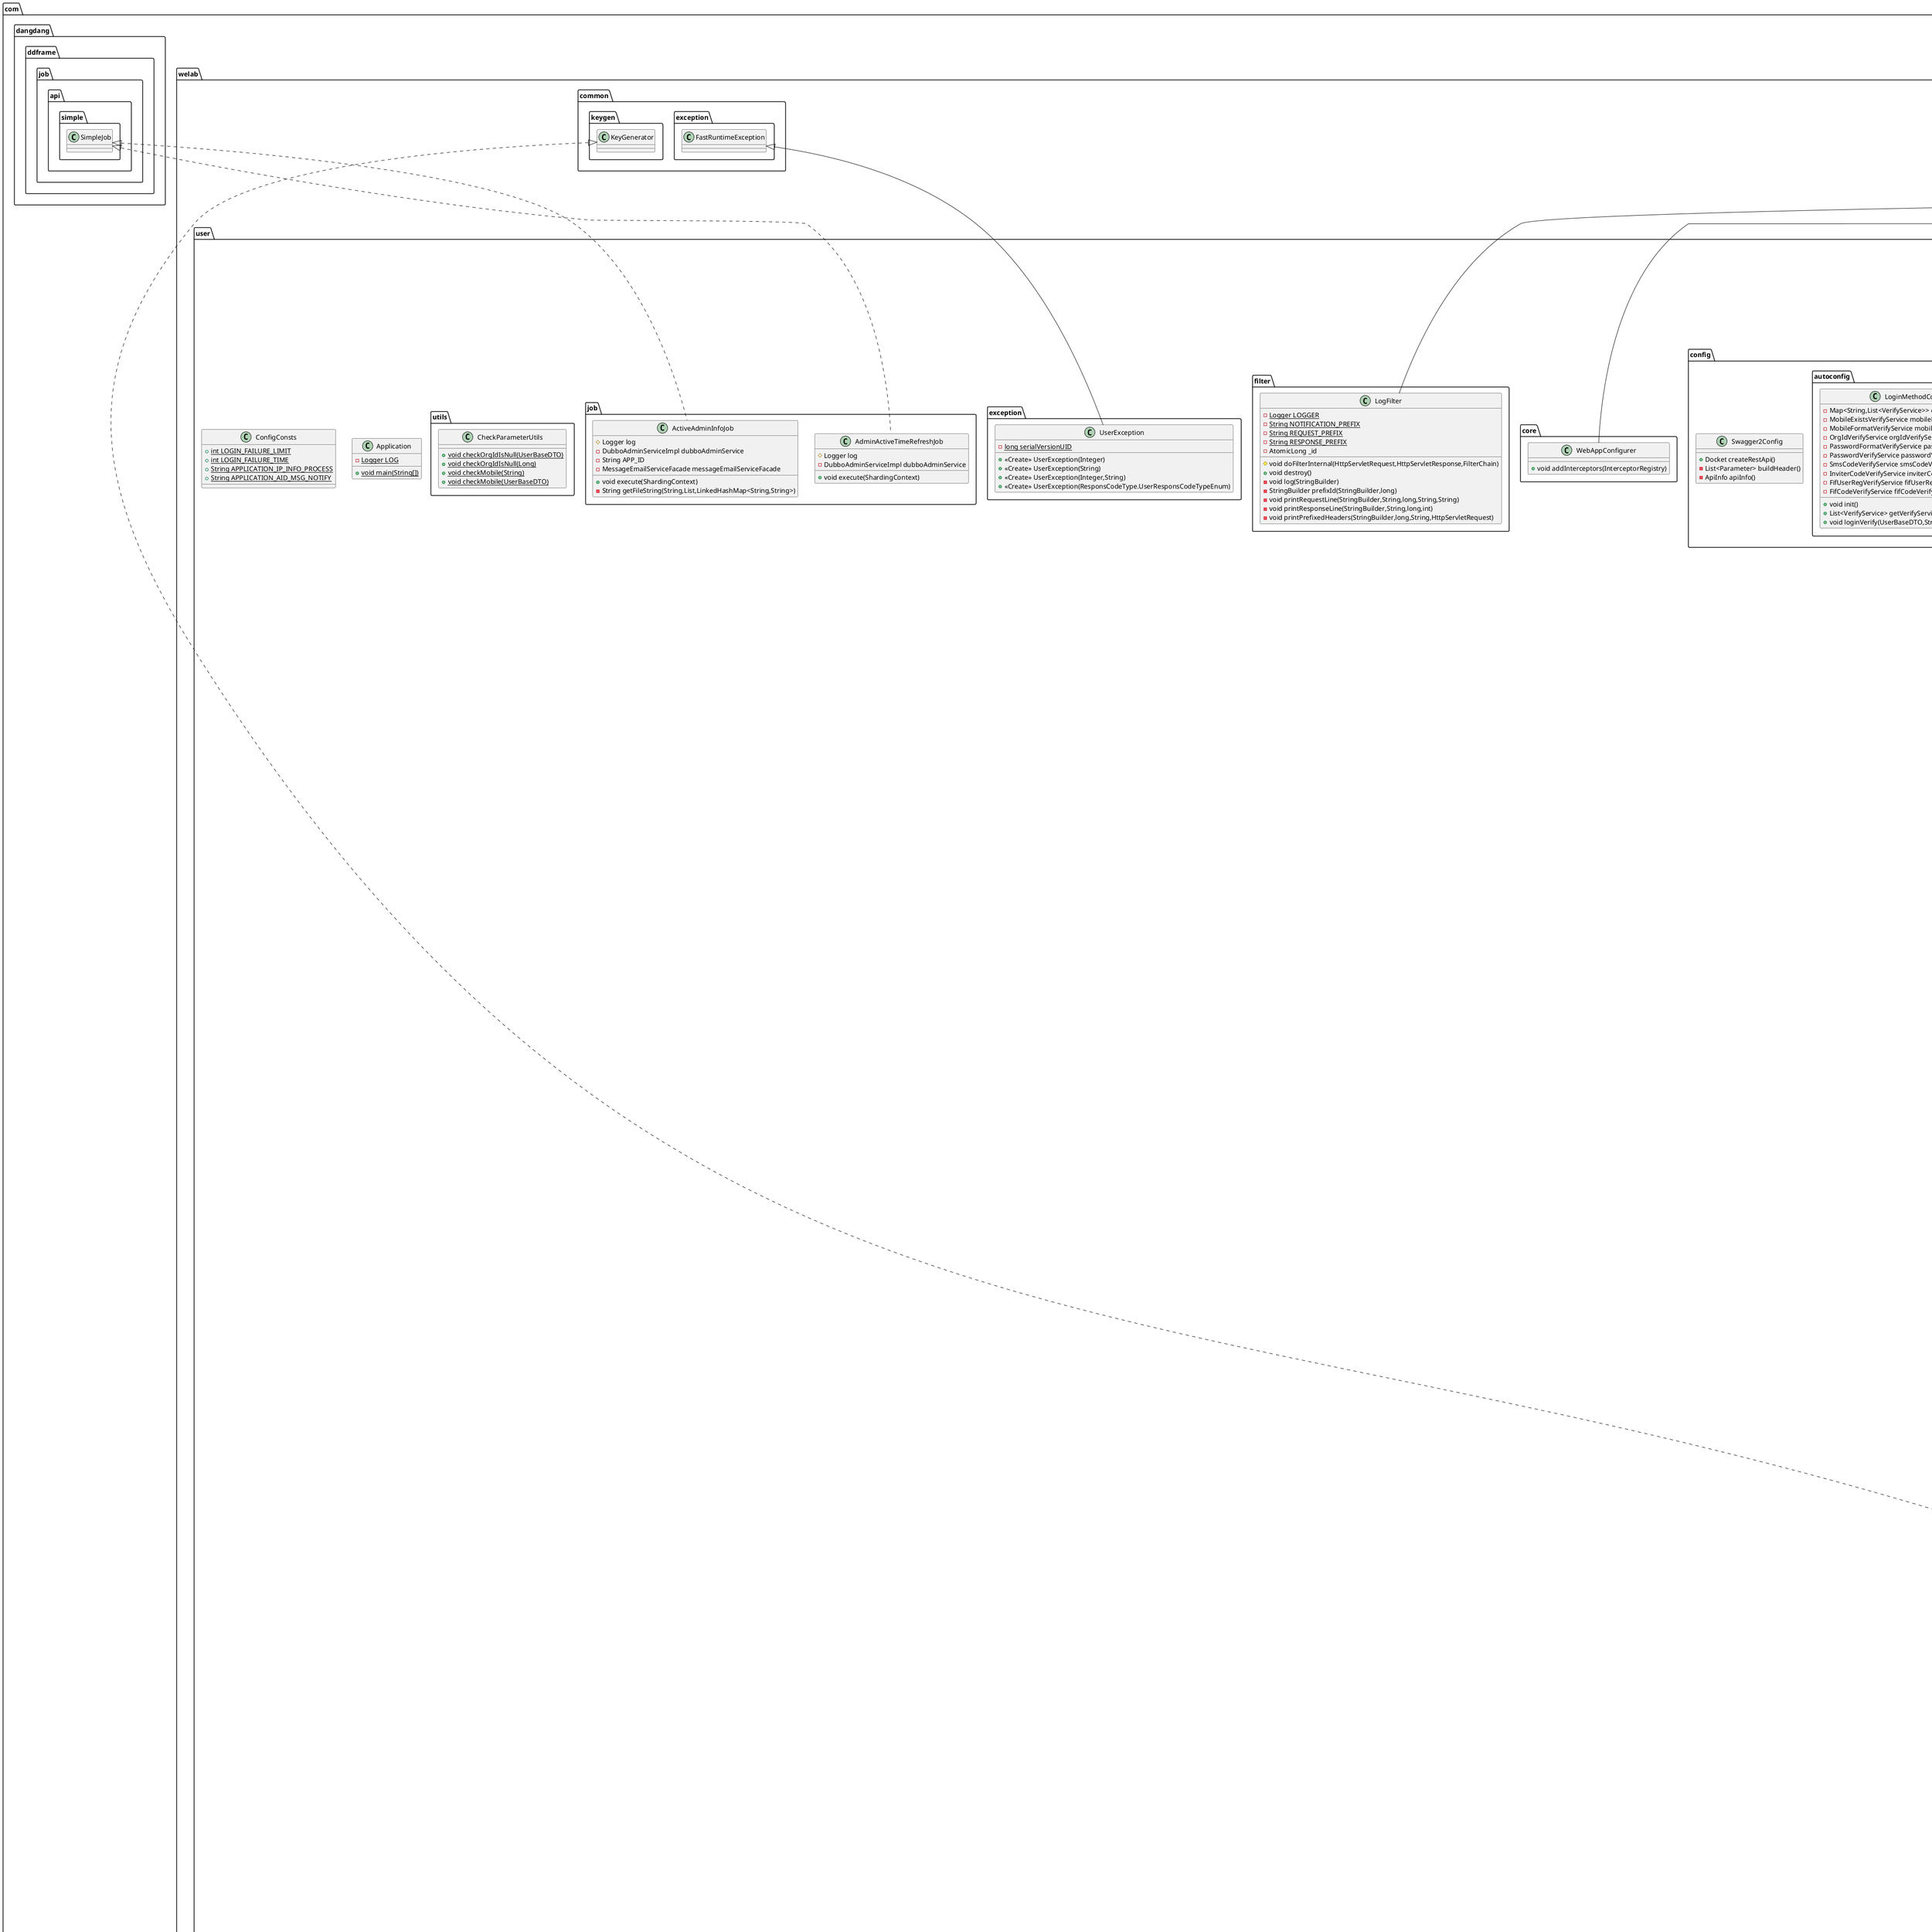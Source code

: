 @startuml
enum com.welab.user.enmu.OrgIdEnum {
+  MAUCASH
+  ADMIN_SYSTEM
+  MAUCASH_BRANCHES
+  PAY_LATE_MERCHANT
+  COLLECTION_FC
+  SPEKTRA
+  FIF_INSIGHT
+  TAPP
+  HSO_AHASS
+  AOP_TOKO
+  TRIO_AHASS
+  GUDANG_ADA
+  DAYA
+  SMP
+  UVF
+  RESOCK
+  MAUMODAL
- String typeName
- Long orgId
- {static} List<Long> PRODUCTIVE_USER_ORGIDS
- <<Create>> OrgIdEnum(String,Long)
+ {static} Boolean checkSwitch(Long)
+ {static} List<Long> getProductiveUserOrgIds()
+ Long getOrgId()
+ String getTypeName()
}
class com.welab.user.model.Button {
- Long id
- Long orgId
- String butName
- String description
- String platform
- Boolean enabled
- Date createdAt
- Date updatedAt
+ <<Create>> Button(String,String)
}
class com.welab.user.vo.UpdatePwdVO {
- String mobile
- SmsCodeDTO smsCode
- String checkId
- String passwd
}
class com.welab.user.app.base.BaseAdminLoginTrack {
- AdminLoginTrackMapper adminLoginTrackMapper
+ Long login(Long,String)
+ int loginOut(Long)
}
class com.welab.user.dto.MsgDTO {
- {static} long serialVersionUID
- String mobile
- Long orgId
- Byte channelType
- String sourceId
}
class com.welab.user.app.command.user.UserRegisterNumberExe {
- JedisCluster jedisCluster
- BaseUserInfoService baseUserInfoService
- {static} String PREFIX
+ void init()
+ Integer getRegisterNumber(Long)
+ void incr(Long)
}
class com.welab.user.service.impl.UserPinServiceImpl {
- BaseUserPinService baseUserPinService
- BaseUserInfoService baseUserInfoService
- UserInfoService userInfoService
- UpdatePwdManager updatePwdManager
+ Response<String> getLoginType(UserPinDTO)
+ Response<Boolean> addLoginPin(UserPasswordDTO)
+ Response<Boolean> putLoginPinBySMS(UserBaseDTO)
+ Response<Boolean> updatePasswordByOldPwd(UserPasswordDTO)
+ Response<Boolean> updatePasswordByUserId(UpdateUserPasswordDTO)
+ Response<Boolean> checkPinStateByUserId(Long)
+ Response<Boolean> putPinState(UserPinStateDTO)
+ Response<Boolean> putFingerprintState(UserPinStateDTO)
+ Response<String> getSmsKey(UserBaseDTO)
+ Response<Boolean> putLoginPinBySMSKey(UserBaseDTO)
+ Response<Boolean> checkUserPin(UserPinCheckDTO)
}
interface com.welab.user.mapper.UserCertMapper {
~ int deleteByUserId(Long)
~ int insert(UserCert)
~ UserCert selectByPrimaryKey(Long)
~ int updateByPrimaryKey(UserCert)
~ UserCert selectByCertTypeAndCertCode(Long,Byte,String)
~ int updateStatusByUserId(Long,Long)
}
class com.welab.user.test.app.service.ButtonServiceTest {
- ButtonService buttonService
- {static} Long BUTTON_ID
+ void listMyButtons()
+ void page()
+ void test_01_01_saveButton()
+ void test_01_02_saveButton()
+ void test_01_03_deleteButton()
}
class com.welab.user.test.app.verify.FifCodeVerifyServiceMockTest {
- FifCodeVerifyService fifCodeVerifyService
- BaseUserInfoService baseUserInfoService
- FifUserDataServiceFacade fifUserDataServiceFacade
+ void setUp()
+ void verify()
}
class com.welab.user.model.AdminRole {
- Long id
- Long adminId
- Long roleId
- Date createdAt
- Date updatedAt
+ Long getId()
+ void setId(Long)
+ Long getAdminId()
+ void setAdminId(Long)
+ Long getRoleId()
+ void setRoleId(Long)
+ Date getCreatedAt()
+ void setCreatedAt(Date)
+ Date getUpdatedAt()
+ void setUpdatedAt(Date)
+ String toString()
}
enum com.welab.user.enmu.UserLoginTypeEnum {
+  PIN
+  OTP
+  FACEBOOK
+  GOOGLE
- String value
- String name
- <<Create>> UserLoginTypeEnum(String,String)
+ String getValue()
+ String getName()
+ {static} UserLoginTypeEnum getType(String)
}
enum com.welab.user.enmu.PermissionsTypeEnum {
+  URL
+  BUTTON
- String value
- String name
- <<Create>> PermissionsTypeEnum(String,String)
+ String getValue()
+ String getName()
+ {static} PermissionsTypeEnum getType(String)
}
class com.welab.user.app.base.BaseDevicesService {
- DevicesExtMapper devicesMapper
- IpStackManager ipStackManager
- void addDeviceInfo(UserDeviceInfoDTO)
+ void addDeviceInfo(UserBaseDTO)
+ Integer updateDevices(Devices)
+ List<DevicesDTO> getDevicesContInfo(Long,int,boolean)
+ Integer updateStateById(Integer,Long)
+ Integer updateStateByWdDeviceId(Integer,Long,String)
+ PageInfo<UserDevicesDTO> getPageUserDevicesDTOByUserId(Long,Integer,int,int)
+ Devices getDevices(Long,String,String)
+ Devices getDevicesById(Long)
+ int getDevicesState(Long,String,String)
+ int countUserWhitelisttDevices(Long)
+ List<Devices> selectByParams(DevicesDTO)
+ List<Devices> selectByParamsSortByUpdateAt(DevicesDTO)
+ Devices getLatestOneByParams(DevicesDTO)
}
class com.welab.user.app.command.user.UserLoginExe {
- LoginMethodConfiguration loginMethodConfiguration
- BaseUserInfoService baseUserInfoService
- BaseDevicesService baseDevicesService
- BasePasswordChangeService basePasswordChangeService
- UserRelatedInfoServiceFacade userRelatedInfoServiceFacade
- UserTrackServiceFacade userTrackServiceFacade
- AppTokenServiceFacade appTokenServiceFacade
- UserTokenExe userTokenExe
- UserRegisterExe userRegisterExe
- DubboAdminServiceImpl dubboAdminService
- UserDecicesVerifyService userDecicesVerifyService
- BaseAdminLoginTrack adminLoginTrack
- BackstageConfigServiceFacade backstageConfigServiceFacade
- BaseAdminProductAuthService baseAdminProductAuthService
- MqProducer mqProducer
- MaumodalServiceFacade maumodalServiceFacade
- UserProfilesServiceFacade userProfilesServiceFacade
+ Response<UserLoginResponseVo> userLogin(UserLoginDTO)
- void sendAidNotify(UserInfo,boolean)
- void processIp(Long,String,String)
- UserLoginResponseVo getUserLoginResponse(UserInfo)
- String getLoginType(UserBaseDTO)
- void setDeviceLoginType(UserBaseDTO,String)
}
interface com.welab.user.mapper.OrgTypeMapper {
~ int deleteByPrimaryKey(Long)
~ int insert(OrgType)
~ int insertSelective(OrgType)
~ OrgType selectByPrimaryKey(Long)
~ int updateByPrimaryKeySelective(OrgType)
~ int updateByPrimaryKey(OrgType)
~ Integer countByModelSelective(OrgType,boolean)
~ Integer deleteByModelSelective(OrgType,boolean)
~ Integer updateByModelSelective(OrgType,boolean,OrgType)
~ OrgType selectByModelSelective(OrgType,boolean)
}
class com.welab.user.controller.v1.UserController {
- Logger LOG
- UserService userService
- UserInfoService userInfoService
- UserTokenServiceImpl userTokenService
- BaseUserPinService baseUserPinService
- DubboAdminServiceImpl adminService
- UserLoginExe userLoginExe
- InviterMgmServiceFacade inviterMgmServiceFacade
- String GOOGLE_RECAPTCHA_SECRET
- Double GOOGLE_RECAPTCHA_SCORE
- String SERVER_ENV
- {static} String PREFIX
+ Response<String> getLoginType(String,Long)
+ Response<UserLoginResponseVo> userLogin(UserLoginDTO,String,Long,String,String,String,String)
+ Response<InviterMgmRspVO> invitationBinding(UserLoginDTO,String,Long,String,String,String)
+ Response<Boolean> checkMobileExists(String,Long)
+ Response updatePasswordBySms(UserBaseDTO,Long)
+ Response checkSmsVcode(UpdatePwdVO,Long)
+ Response updatePwdByVcode(UpdatePwdVO,Long)
+ Response updatePasswordByOldPwd(UserPasswordDTO,Long,Long)
+ Response addPwd(UserPasswordDTO,Long,Long)
+ Response<Boolean> getPinState(Long)
+ Response putPinState(UserPin,Long)
+ Response putFingerprintState(UserPin,Long)
+ Response userLogout(String,Long,Long)
+ Response<Long> sendSmsCode(Long,String,Byte,String,String)
+ Response<Long> sendSmsCode(SendSmsReqVo,Long,String)
+ Response<Long> sendSmsCodeByUser(String,Long,Byte,String)
+ Response<UserInfoDTO> getUserInfo(Long)
+ Response updateGoogleInfo(Long,Long,UserGoogleInfoDTO)
}
interface com.welab.user.mapper.RolesMapper {
~ int deleteByPrimaryKey(Long)
~ int insert(Roles)
~ int insertSelective(Roles)
~ Roles selectByPrimaryKey(Long)
~ int updateByPrimaryKeySelective(Roles)
~ int updateByPrimaryKey(Roles)
~ List<Roles> selectByRoles(Roles)
~ List<Roles> selectByAdminId(Long)
}
class com.welab.user.vo.DevicesVO {
- {static} long serialVersionUID
- Long id
- Long orgId
- Long userId
- String appVersion
- String osVersion
- String brand
- String model
- String simCardNumber
- String platform
- String deviceId
- String promoCode
- String wdDeviceId
- Integer deviceState
- String ip
- String location
- String loginType
- Date createdAt
}
class com.welab.user.app.facade.application.UserTrackServiceFacade {
- UserTrackService userTrackService
+ void saveUserTrack(UserInfo,UserLoginDTO)
}
class com.welab.user.app.facade.application.UserProfilesServiceFacade {
- UserProfilesService userProfilesService
+ UserProfileVO getUserProfilesSimpleByUserId(Long)
}
interface com.welab.user.mapper.TemporaryLoginInfoMapper {
~ int deleteByPrimaryKey(Long)
~ int insert(TemporaryLoginInfo)
~ int insertSelective(TemporaryLoginInfo)
~ TemporaryLoginInfo selectByPrimaryKey(Long)
~ int updateByPrimaryKeySelective(TemporaryLoginInfo)
~ int updateStateByPrimaryKey(TemporaryLoginInfo)
~ TemporaryLoginInfo selectByAccessToken(String)
}
class com.welab.user.app.base.BaseUserInfoService {
- UserInfoMapper userInfoMapper
- UserInfoExtMapper userInfoExtMapper
+ List<UserInfo> getUserInfo(List<Long>)
+ UserInfo getUserInfo(Long)
+ UserInfo getUserInfo(String,Long)
+ UserInfo getTbUserInfo(String,Long)
+ List<UserInfoDTO> getUserInfo(UserInfoRequestVo)
+ List<UserInfoDTO> getUserInfoByMobileHalfLike(UserInfoRequestVo)
+ UserInfo getUserInfoByAdminName(String,Long)
+ Integer updateUser(UserInfo)
+ Integer updateUser(Long,String)
+ Integer countRegisteredNum(Long)
+ Integer getRegisteredNum(UserRegisteredCountVo)
+ List<Long> getRegisteredUserIds(UserRegisteredCountVo)
+ void addUser(UserInfo)
+ int deleteUserByUserId(Long,Long)
+ List<Long> findUserIds(Date,Date)
+ List<UserInfo> listUserInfoByMobile(List<String>,Integer)
+ List<Long> getOrgIdByUser(String,String,List<Long>)
}
class com.welab.user.model.RefuseRegister {
- Long id
- String mobile
- Long orgId
- Date createdAt
+ Long getId()
+ void setId(Long)
+ String getMobile()
+ void setMobile(String)
+ Long getOrgId()
+ void setOrgId(Long)
+ Date getCreatedAt()
+ void setCreatedAt(Date)
}
class com.welab.user.dto.DevicesDTO {
- {static} long serialVersionUID
- String brand
- Integer count
- String wdDeviceId
- String deviceId
- String beginTime
- Long userId
}
class com.welab.user.test.app.verify.FifUserCommon {
# {static} String USER_MOBILE
# {static} String USER_CODE
+ {static} UserLoginDTO getFIFUserLoginDTO(String)
+ {static} FifUserBaseInfoVO getFifUserBaseInfoVO(int)
}
class com.welab.user.test.app.base.BaseUserCertServiceTest {
- BaseUserCertService baseUserCertService
- {static} Long CERT_ID
- {static} String CERT_CODE
+ void test_01_addUserCert()
+ void test_02_userCertBinding()
}
class com.welab.user.model.AdminLoginTrack {
- Long id
- Long userId
- Date loginTime
- Date loginOutTime
- String loginPlatform
- Date createdAt
- Date updatedAt
+ Long getId()
+ void setId(Long)
+ Long getUserId()
+ void setUserId(Long)
+ Date getLoginTime()
+ void setLoginTime(Date)
+ Date getLoginOutTime()
+ void setLoginOutTime(Date)
+ String getLoginPlatform()
+ void setLoginPlatform(String)
+ Date getCreatedAt()
+ void setCreatedAt(Date)
+ Date getUpdatedAt()
+ void setUpdatedAt(Date)
}
class com.welab.user.test.app.service.MenuServiceTest {
- MenuService menuService
- ProductMenusRelService productMenusRelService
- {static} Long P_MENU_ID
- {static} Long S_MENU_ID
+ void getMenuList()
+ void getMyMenus()
+ void test_01_01_addMenu()
+ void test_01_02_addMenu()
+ void test_01_03_updateMenu()
+ void test_01_04_deleteMenu()
+ void test_01_05_deleteMenu()
+ void saveProductMenusRel()
}
class com.welab.user.dto.UserPinCheckDTO {
- {static} long serialVersionUID
- Long userId
- String passwd
}
class com.welab.user.test.app.service.RoleServiceTest {
- RoleService roleService
- {static} Long ROLE_ID
+ void getRoleList()
+ void getRolePage()
+ void test_01_01_addRoles()
+ void test_01_02_getRoleByRoleId()
+ void test_02_01_updateRoleState()
}
class com.welab.user.dto.UserPinDTO {
- {static} long serialVersionUID
- String mobile
- Long orgId
}
class com.welab.user.app.base.BaseAdminProductAuthService {
- AdminProductAuthMapper adminProductAuthMapper
+ void inserts(Long,List<String>)
+ List<String> getProductCodeByUserId(Long)
}
class com.welab.user.vo.TokenInfo {
- {static} long serialVersionUID
- String token
- Long userId
- Long orgId
- String mobile
- String appId
- String deviceCode
- String origin
- Integer userType
- Date expireTime
}
class com.welab.user.model.AdminProductAuthExample {
# String orderByClause
# boolean distinct
# List<Criteria> oredCriteria
+ <<Create>> AdminProductAuthExample()
+ void setOrderByClause(String)
+ String getOrderByClause()
+ void setDistinct(boolean)
+ boolean isDistinct()
+ List<Criteria> getOredCriteria()
+ void or(Criteria)
+ Criteria or()
+ Criteria createCriteria()
# Criteria createCriteriaInternal()
+ void clear()
}
abstract class com.welab.user.model.AdminProductAuthExample$GeneratedCriteria {
# List<Criterion> criteria
# <<Create>> GeneratedCriteria()
+ boolean isValid()
+ List<Criterion> getAllCriteria()
+ List<Criterion> getCriteria()
# void addCriterion(String)
# void addCriterion(String,Object,String)
# void addCriterion(String,Object,Object,String)
+ Criteria andIdIsNull()
+ Criteria andIdIsNotNull()
+ Criteria andIdEqualTo(Long)
+ Criteria andIdNotEqualTo(Long)
+ Criteria andIdGreaterThan(Long)
+ Criteria andIdGreaterThanOrEqualTo(Long)
+ Criteria andIdLessThan(Long)
+ Criteria andIdLessThanOrEqualTo(Long)
+ Criteria andIdIn(List<Long>)
+ Criteria andIdNotIn(List<Long>)
+ Criteria andIdBetween(Long,Long)
+ Criteria andIdNotBetween(Long,Long)
+ Criteria andUserIdIsNull()
+ Criteria andUserIdIsNotNull()
+ Criteria andUserIdEqualTo(Long)
+ Criteria andUserIdNotEqualTo(Long)
+ Criteria andUserIdGreaterThan(Long)
+ Criteria andUserIdGreaterThanOrEqualTo(Long)
+ Criteria andUserIdLessThan(Long)
+ Criteria andUserIdLessThanOrEqualTo(Long)
+ Criteria andUserIdIn(List<Long>)
+ Criteria andUserIdNotIn(List<Long>)
+ Criteria andUserIdBetween(Long,Long)
+ Criteria andUserIdNotBetween(Long,Long)
+ Criteria andProductCodeIsNull()
+ Criteria andProductCodeIsNotNull()
+ Criteria andProductCodeEqualTo(String)
+ Criteria andProductCodeNotEqualTo(String)
+ Criteria andProductCodeGreaterThan(String)
+ Criteria andProductCodeGreaterThanOrEqualTo(String)
+ Criteria andProductCodeLessThan(String)
+ Criteria andProductCodeLessThanOrEqualTo(String)
+ Criteria andProductCodeLike(String)
+ Criteria andProductCodeNotLike(String)
+ Criteria andProductCodeIn(List<String>)
+ Criteria andProductCodeNotIn(List<String>)
+ Criteria andProductCodeBetween(String,String)
+ Criteria andProductCodeNotBetween(String,String)
+ Criteria andCreatedAtIsNull()
+ Criteria andCreatedAtIsNotNull()
+ Criteria andCreatedAtEqualTo(Date)
+ Criteria andCreatedAtNotEqualTo(Date)
+ Criteria andCreatedAtGreaterThan(Date)
+ Criteria andCreatedAtGreaterThanOrEqualTo(Date)
+ Criteria andCreatedAtLessThan(Date)
+ Criteria andCreatedAtLessThanOrEqualTo(Date)
+ Criteria andCreatedAtIn(List<Date>)
+ Criteria andCreatedAtNotIn(List<Date>)
+ Criteria andCreatedAtBetween(Date,Date)
+ Criteria andCreatedAtNotBetween(Date,Date)
+ Criteria andUpdatedAtIsNull()
+ Criteria andUpdatedAtIsNotNull()
+ Criteria andUpdatedAtEqualTo(Date)
+ Criteria andUpdatedAtNotEqualTo(Date)
+ Criteria andUpdatedAtGreaterThan(Date)
+ Criteria andUpdatedAtGreaterThanOrEqualTo(Date)
+ Criteria andUpdatedAtLessThan(Date)
+ Criteria andUpdatedAtLessThanOrEqualTo(Date)
+ Criteria andUpdatedAtIn(List<Date>)
+ Criteria andUpdatedAtNotIn(List<Date>)
+ Criteria andUpdatedAtBetween(Date,Date)
+ Criteria andUpdatedAtNotBetween(Date,Date)
}
class com.welab.user.model.AdminProductAuthExample$Criteria {
# <<Create>> Criteria()
}
class com.welab.user.model.AdminProductAuthExample$Criterion {
- String condition
- Object value
- Object secondValue
- boolean noValue
- boolean singleValue
- boolean betweenValue
- boolean listValue
- String typeHandler
# <<Create>> Criterion(String)
# <<Create>> Criterion(String,Object,String)
# <<Create>> Criterion(String,Object)
# <<Create>> Criterion(String,Object,Object,String)
# <<Create>> Criterion(String,Object,Object)
+ String getCondition()
+ Object getValue()
+ Object getSecondValue()
+ boolean isNoValue()
+ boolean isSingleValue()
+ boolean isBetweenValue()
+ boolean isListValue()
+ String getTypeHandler()
}
interface com.welab.user.mapper.UserInfoMapper {
~ int insert(UserInfo)
~ UserInfo selectByPrimaryKey(Long)
~ List<UserInfo> selectByPrimaryKeys(List<Long>)
~ UserInfo selectByMobile(String,Long)
~ List<Long> selectOrgIdByMobileAndOrgIds(String,String,List<Long>)
~ UserInfo selectByAdminName(String,Long)
~ Integer updateByPrimaryKey(UserInfo)
~ List<UserInfoDTO> selectByUserInfoRequestVo(UserInfoRequestVo)
~ List<UserInfoDTO> selectUserInfoByMobileHalfLike(UserInfoRequestVo)
~ int selectCountUserRegistered(Date,Date,Long)
~ List<Long> selectRegisteredUserId(Date,Date,Long)
~ Integer updateByMobile(Long,String)
~ int deleteUserByUserId(Long,Long)
}
class com.welab.user.vo.RoleReqVo {
- {static} long serialVersionUID
- Long roleId
- Long[] permissionIds
- Long[] menuIds
- Long[] buttonIds
+ Long getRoleId()
+ void setRoleId(Long)
+ Long[] getPermissionIds()
+ void setPermissionIds(Long[])
+ Long[] getMenuIds()
+ void setMenuIds(Long[])
+ Long[] getButtonIds()
+ void setButtonIds(Long[])
}
class com.welab.user.app.service.MenuService {
- MenusMapper menusMapper
- ProductMenusRelService productMenusRelService
+ Response<List<Menus>> getMyMenus(Long,String,String)
+ Response<List<Menus>> getMenuList(Menus)
+ Response<Menus> getMenuById(Long)
+ Response<Menus> addOrUpdateMenu(Menus)
+ Response deleteMenu(Long)
- void checkMenu(Menus)
}
class com.welab.user.app.base.BasePinBlacklistService {
- PinBlacklistMapper pinBlacklistMapper
+ List<String> getPins()
+ int adds(List<String>)
+ int deleteAll()
}
class com.welab.user.Application {
- {static} Logger LOG
+ {static} void main(String[])
}
class com.welab.user.model.OrgOrganization {
- Long id
- String orgName
- String orgCode
- Long parentOrgId
- String telephone
- String email
- String orgWebsite
- String legalPerson
- String street
- String description
- Boolean status
- Date createdAt
- Date updatedAt
+ Long getId()
+ void setId(Long)
+ String getOrgName()
+ void setOrgName(String)
+ String getOrgCode()
+ void setOrgCode(String)
+ Long getParentOrgId()
+ void setParentOrgId(Long)
+ String getTelephone()
+ void setTelephone(String)
+ String getEmail()
+ void setEmail(String)
+ String getOrgWebsite()
+ void setOrgWebsite(String)
+ String getLegalPerson()
+ void setLegalPerson(String)
+ String getStreet()
+ void setStreet(String)
+ String getDescription()
+ void setDescription(String)
+ Boolean getStatus()
+ void setStatus(Boolean)
+ Date getCreatedAt()
+ void setCreatedAt(Date)
+ Date getUpdatedAt()
+ void setUpdatedAt(Date)
+ String toString()
}
class com.welab.user.app.base.BaseUserPinService {
- UserPinMapper userPinMapper
+ UserPin getUserPin(Long)
+ Boolean checkPinState(Long)
+ void addUserPin(Long,boolean)
+ void addUserPin(UserPin)
+ void addPinStateByUpdatePwd(Long,Long)
+ void putPinState(Long,boolean)
+ void putFingerprintState(Long,boolean)
}
interface com.welab.user.mapper.AdminRoleMapper {
~ int deleteByPrimaryKey(Long)
~ int insert(AdminRole)
~ int insertSelective(AdminRole)
~ AdminRole selectByPrimaryKey(Long)
~ int updateByPrimaryKeySelective(AdminRole)
~ int updateByPrimaryKey(AdminRole)
~ int deleteByAdminId(Long)
~ int inserts(List<AdminRole>)
~ List<Long> selectUserIdByRoleId(Long)
}
class com.welab.user.dto.DeviceConfirmEmailDTO {
- String toUserEmail
- String customerName
- String deviceModel
- String timestamp
- String location
- String ipAddress
- String callBackUrl
}
class com.welab.user.ConfigConsts {
+ {static} int LOGIN_FAILURE_LIMIT
+ {static} int LOGIN_FAILURE_TIME
+ {static} String APPLICATION_IP_INFO_PROCESS
+ {static} String APPLICATION_AID_MSG_NOTIFY
}
interface com.welab.user.common.Urls {
~ String ROOT
~ String ROOT_USER_TOKEN_DESC
~ String ROOT_USER_DESC
~ String ROOT_ROLE_DESC
~ String ROOT_PERMISSIONS_DESC
~ String ROOT_MENU_DESC
~ String ROOT_ADMIN_DESC
~ String ROOT_TEMPORARYLOGININFO_DESC
~ String ROOT_ADDRESSEE_WHITE_LIST_DESC
~ String ROOT_PIN_BLACKLIST_DESC
~ String ROOT_BUTTON_DESC
~ String V1
~ String V3
~ String V3_NOAUTH
~ String V3_AUTH
}
interface com.welab.user.common.Urls$User {
~ String V1_USER_LOGIN
~ String V1_USER_LOGIN_DESC
~ String V1_INVITATION_BINDING
~ String V1_INVITATION_BINDING_DESC
~ String V1_UPDATE_GOOGLE_INFO
~ String V1_UPDATE_GOOGLE_INFO_DESC
~ String V1_CKECK_MOBILE_EXISTS
~ String V1_CKECK_MOBILE_EXISTS_DESC
~ String V1_USER_LOGOUT
~ String V1_USER_LOGOUT_DESC
~ String V1_SEND_SMS_CODE
~ String V1_SEND_SMS_CODE_DESC
~ String V1_SEND_SMS_CODE_BY_USER
~ String V1_SEND_SMS_CODE_BY_USER_DESC
~ String V1_USER_LOGIN_PASSWORD_BYSMS
~ String V1_USER_LOGIN_PASSWORD_BYSMS_DESC
~ String V1_CHECK_SMS_VCODE
~ String V1_CHECK_SMS_VCODE_DESC
~ String V1_CHECK_SMS_VCODE_FOR_UPDATED_PASSWORD
~ String V1_CHECK_SMS_VCODE_FOR_UPDATED_PASSWORD_DESC
~ String V1_USER_INFO
~ String V1_USER_INFO_DESC
~ String V1_USER_UPDATE_PWD_BY_OLDPWD
~ String V1_USER_UPDATE_PWD_BY_OLDPWD_DESC
~ String V1_PIN
~ String V1_USER_UPDATE_PWD
~ String V1_USER_UPDATE_PWD_DESC
~ String V1_USER_PWD_STATE
~ String V1_USER_PWD_STATE_DESC
~ String V1_USER_PUT_PWD_STATE_DESC
~ String V1_USER_PUT_FINGERPRINT_STATE
~ String V1_USER_PUT_FINGERPRINT_STATE_DESC
~ String V1_USER_LOGIN_TYPE
~ String V1_USER_LOGIN_TYPE_DESC
~ String V3_USER_LOGIN
~ String V3_USER_LOGIN_DESC
~ String V3_PRODUCTIVE
~ String V3_PRODUCTIVE_DESC
~ String V3_USER_LOGOUT
~ String V3_USER_LOGOUT_DESC
~ String V3_NOAUTH_INVITATION_BINDING
~ String V3_NOAUTH_INVITATION_BINDING_DESC
~ String V3_USER_SWITCH_PRODUCT
~ String V3_USER_SWITCH_PRODUCT_DESC
~ String V3_USER_PRODUCT_TYPE
~ String V3_USER_PRODUCT_TYPE_DESC
}
interface com.welab.user.common.Urls$UserToken {
~ String V3_NOAUTH_GET_TOKEN
~ String V3_NOAUTH_GET_TOKEN_DESC
}
interface com.welab.user.common.Urls$Permissions {
~ String V1_PERMISSIONS
~ String V1_CHECK_URL
~ String V1_CHECK_URL_DESC
~ String V1_PERMISSIONS_LIST
~ String V1_PERMISSIONS_LIST_DESC
}
interface com.welab.user.common.Urls$Menu {
~ String V1_MENU
~ String V1_MENU_LIST
~ String V1_MENU_LIST_DESC
~ String V1_MY_MENU
~ String V1_MY_MENU_DESC
~ String V1_MENU_INFO
~ String V1_MENU_INFO_DESC
~ String V1_MENU_MODIFY_INFO
~ String V1_MENU_MODIFY_INFO_DESC
~ String V1_MENU_DELETE
~ String V1_MENU_DELETE_DESC
~ String V1_MENU_SAVE_PRODUCT_REL
~ String V1_MENU_SAVE_PRODUCT_REL_DESC
~ String V1_MENU_QUERY_PRODUCT_REL
~ String V1_MENU_QUERY_PRODUCT_REL_DESC
}
interface com.welab.user.common.Urls$Button {
~ String V1_BUTTON_
~ String V1_BUTTON_PAGE
~ String V1_BUTTON_PAGE_DESC
~ String V1_BUTTON_MY
~ String V1_BUTTON_MY_DESC
~ String V3_BUTTON_MY
~ String V1_BUTTON_SAVE
~ String V1_BUTTON_SAVE_DESC
~ String V1_BUTTON_DELETE
~ String V1_BUTTON_DELETE_DESC
~ String V1_BUTTON_INFO
~ String V1_BUTTON_INFO_DESC
}
interface com.welab.user.common.Urls$Admin {
~ String V1_ADMIN
~ String V3_AUTH_ADMIN
~ String V3_ADMIN
~ String V3_ADMIN_DESC
~ String V3_ADMIN_TAGE
~ String V1_ADMIN_LIST
~ String V1_ADMIN_LIST_DESC
~ String V1_ADMIN_PAGE
~ String V1_ADMIN_PAGE_DESC
~ String V1_ADMIN_INFO
~ String V1_ADMIN_INFO_DESC
~ String V1_ADMIN_MODIFY_INFO
~ String V1_ADMIN_MODIFY_INFO_DESC
~ String V1_ADMIN_MODIFY_ROLE
~ String V1_ADMIN_MODIFY_ROLE_DESC
~ String V1_ADMIN_MODIFY_STATE
~ String V1_ADMIN_MODIFY_STATE_DESC
~ String V1_ADMIN_PRODUCT_CODE
~ String V1_ADMIN_PRODUCT_CODE_DESC
~ String V1_ADMIN_ACTIVE
~ String V1_ADMIN_ACTIVE_DESC
~ String V3_ADMIN_LAST_ACTIVE
~ String V3_ADMIN_LAST_ACTIVE_DESC
~ String V3_ADMIN_PRODUCT_CODE
~ String V3_ADMIN_PRODUCT_CODE_DESC
}
interface com.welab.user.common.Urls$Role {
~ String V1_ROLE
~ String V1_ROLE_LIST
~ String V1_ROLE_LIST_DESC
~ String V1_ROLE_PAGE
~ String V1_ROLE_PAGE_DESC
~ String V1_ROLE_INFO
~ String V1_ROLE_INFO_DESC
~ String V1_ROLE_MODIFY_INFO
~ String V1_ROLE_MODIFY_INFO_DESC
~ String V1_ROLE_MODIFY_MENU
~ String V1_ROLE_MODIFY_MENU_DESC
~ String V1_ROLE_MODIFY_PERMISSIONS
~ String V1_ROLE_MODIFY_PERMISSIONS_DESC
~ String V1_ROLE_MODIFY_STATE
~ String V1_ROLE_MODIFY_STATE_DESC
~ String V1_ROLE_MODIFY_BUTTON
~ String V1_ROLE_MODIFY_BUTTON_DESC
}
interface com.welab.user.common.Urls$TemporaryLoginInfo {
~ String V1_TEMPORARY
~ String V1_TEMPORARY_INFO
~ String V1_TEMPORARY_INFO_DESC
~ String V1_TEMPORARY_CHECK_CODE
~ String V1_TEMPORARY_CHECK_CODE_DESC
~ String V1_TEMPORARY_SEND_EMAIL
~ String V1_TEMPORARY_SEND_EMAIL_DESC
}
interface com.welab.user.common.Urls$AddresseeWhiteList {
~ String V1_ADDRESSEEWHITELIST
~ String V1_GET_MOBILE_WHITE_LIST
~ String V1_GET_MOBILE_WHITE_LIST_DESC
~ String V1_UPDATE_MOBILE_WHITE_LIST
~ String V1_UPDATE_MOBILE_WHITE_LIST_DESC
~ String V1_GET_EMAIL_TASK_WHITE_LIST
~ String V1_GET_EMAIL_TASK_WHITE_LIST_DESC
~ String V1_UPDATE_EMAIL_TASK_WHITE_LIST
~ String V1_UPDATE_EMAIL_TASK_WHITE_LIST_DESC
~ String V3_AUTH_ADDRESSEEWHITELIST
~ String V3_AUTH_GET_MOBILE_WHITE_LIST
~ String V3_AUTH_GET_MOBILE_WHITE_LIST_DESC
~ String V3_AUTH_UPDATE_MOBILE_WHITE_LIST
~ String V3_AUTH_UPDATE_MOBILE_WHITE_LIST_DESC
~ String V3_AUTH_GET_EMAIL_TASK_WHITE_LIST
~ String V3_AUTH_GET_EMAIL_TASK_WHITE_LIST_DESC
~ String V3_AUTH_UPDATE_EMAIL_TASK_WHITE_LIST
~ String V3_AUTH_UPDATE_EMAIL_TASK_WHITE_LIST_DESC
}
interface com.welab.user.common.Urls$PinBlacklist {
~ String V1_PIN_BLACKLIST
~ String V1_PIN_BLACKLIST_GET_DESC
~ String V1_PIN_BLACKLIST_PUT_DESC
}
interface com.welab.user.mapper.RoleMenusMapper {
~ int deleteByPrimaryKey(Long)
~ int insert(RoleMenus)
~ int insertSelective(RoleMenus)
~ RoleMenus selectByPrimaryKey(Long)
~ int updateByPrimaryKeySelective(RoleMenus)
~ int updateByPrimaryKey(RoleMenus)
~ int deleteByRoleId(Long)
~ int inserts(List<RoleMenus>)
}
class com.welab.user.config.autoconfig.LoginMethodConfiguration {
- Map<String,List<VerifyService>> config
- MobileExistsVerifyService mobileExistsVerifyService
- MobileFormatVerifyService mobileFormatVerifyService
- OrgIdVerifyService orgIdVerifyService
- PasswordFormatVerifyService passwordFormatVerifyService
- PasswordVerifyService passwordVerifyService
- SmsCodeVerifyService smsCodeVerifyService
- InviterCodeVerifyService inviterCodeVerifyService
- FifUserRegVerifyService fifUserRegVerifyService
- FifCodeVerifyService fifCodeVerifyService
+ void init()
+ List<VerifyService> getVerifyService(String)
+ void loginVerify(UserBaseDTO,String)
}
class com.welab.user.model.RoleMenus {
- Long id
- Long roleId
- Long menuId
- Date createdAt
+ Long getId()
+ void setId(Long)
+ Long getRoleId()
+ void setRoleId(Long)
+ Long getMenuId()
+ void setMenuId(Long)
+ Date getCreatedAt()
+ void setCreatedAt(Date)
+ String toString()
}
interface com.welab.user.mapper.ext.DevicesExtMapper {
~ List<Devices> selectByParams(DevicesDTO)
~ List<Devices> selectByParamsSortByUpdateAt(DevicesDTO)
~ Devices getLatestOneByParams(DevicesDTO)
}
enum com.welab.user.response.TokenCodeTypeEnum {
+  INTERNAL_ERROR
+  TOKEN_PARAMETER_EMPYT
+  TOKEN_CHECK_ERROR
+  SING_PARAMETER_EMPYT
+  SING_CHECK_ERROR
+  REQUEST_FREQUENT
- Integer code
- String message
- <<Create>> TokenCodeTypeEnum(Integer,String)
+ Integer getCode()
+ String getMessage()
}
class com.welab.user.app.mq.MqProducer {
- RabbitTemplate rabbitTemplate
- AmqpAdmin amqpAdmin
+ void sendQueue(String,String)
}
class com.welab.user.vo.TemporaryLoginRspVo {
- {static} long serialVersionUID
- String token
- String mobile
- String email
- Long userId
- Integer state
- String productCode
- Boolean passwordExpired
}
class com.welab.user.model.Devices {
- Long id
- Long orgId
- Long userId
- String appVersion
- String osVersion
- String brand
- String model
- String simCardNumber
- String platform
- String deviceId
- String promoCode
- Date createdAt
- String wdDeviceId
- Integer deviceState
- String ip
- String location
- String loginType
- Date updatedAt
+ Long getId()
+ void setId(Long)
+ Long getOrgId()
+ void setOrgId(Long)
+ Long getUserId()
+ void setUserId(Long)
+ String getAppVersion()
+ void setAppVersion(String)
+ String getOsVersion()
+ void setOsVersion(String)
+ String getBrand()
+ void setBrand(String)
+ String getModel()
+ void setModel(String)
+ String getSimCardNumber()
+ void setSimCardNumber(String)
+ String getPlatform()
+ void setPlatform(String)
+ String getDeviceId()
+ void setDeviceId(String)
+ String getPromoCode()
+ void setPromoCode(String)
+ Date getCreatedAt()
+ void setCreatedAt(Date)
+ String getWdDeviceId()
+ void setWdDeviceId(String)
+ Integer getDeviceState()
+ void setDeviceState(Integer)
+ String getIp()
+ void setIp(String)
+ String getLocation()
+ void setLocation(String)
+ String getLoginType()
+ void setLoginType(String)
+ Date getUpdatedAt()
+ void setUpdatedAt(Date)
+ String toString()
}
class com.welab.user.test.service.impl.UserServiceImplTest {
- UserServiceImpl userService
- {static} Long TB_USER_ID
+ void getUserInfoByMobile()
+ void getUserInfoByUserId()
+ void getUserInfoByUserIds()
+ void sendVCode()
+ void sendVCode02()
+ void getListUserInfoBy()
+ void getListUserInfoByMobileHalfLike()
+ void getPageUserInfoBy()
+ void updateUserState()
+ void getCountUserRegistered()
+ void getRegisteredUserId()
+ void updateGoogleInfo()
+ void test_01_01_tobUserRegister()
+ void test_01_02_updateUserMobile()
+ void test_01_03_userDelete()
}
class com.welab.user.service.impl.AdminServiceImpl {
- AdminRoleMapper adminRoleMapper
- ApprovalRoleServiceFacade approvalRoleServiceFacade
- PermissionsService permissionsService
- BasePasswordChangeService passwordChangeService
- BaseUserInfoService baseUserInfoService
- BaseAdminProductAuthService baseAdminProductAuthService
+ Response<Long> saveOrUpdateAdmin(UserInfo)
+ Response<Long> updateAdminRole(Long,Long[])
}
class com.welab.user.test.app.service.PinBlacklistServiceTest {
- PinBlacklistService pinBlacklistService
+ void setUp()
+ void updateAndgetPin()
+ void isBlackPin()
}
interface com.welab.user.mapper.PinBlacklistMapper {
~ int deleteByPrimaryKey(Long)
~ int insert(PinBlacklist)
~ int insertSelective(PinBlacklist)
~ PinBlacklist selectByPrimaryKey(Long)
~ int updateByPrimaryKeySelective(PinBlacklist)
~ int updateByPrimaryKey(PinBlacklist)
~ int inserts(List<String>)
~ List<String> selectPins()
~ List<PinBlacklist> selectAll()
~ List<Long> selectIdByPins(List<String>)
~ int countByPin(String)
~ int deleteByPrimaryKeys(List<Long>)
~ int deleteAll()
}
class com.welab.user.app.base.BaseUserCertService {
- Logger logger
- UserCertMapper userCertMapper
+ UserCert addUserCert(UserCertDTO)
+ void userCertBinding(UserBaseDTO)
+ UserCert getUserCert(Long,Byte,String)
+ int disableAllCertByUserId(Long)
}
class com.welab.user.vo.AdminActiveTimeVo {
- {static} long serialVersionUID
- Long adminId
- Long activeMillisecond
+ void setAdminId(String)
+ void setActiveMillisecond(String)
+ Long getAdminId()
+ void setAdminId(Long)
+ Long getActiveMillisecond()
+ void setActiveMillisecond(Long)
}
class com.welab.user.vo.AdminRspVo {
- {static} long serialVersionUID
- UserInfoDTO adminInfo
- List<Roles> roles
+ List<Roles> getRoles()
+ void setRoles(List<Roles>)
+ UserInfoDTO getAdminInfo()
+ void setAdminInfo(UserInfoDTO)
}
class com.welab.user.service.impl.UserTokenServiceImpl {
- {static} String CHARS
- {static} int LEN_PREFIX_TOKEN
- {static} int LEN_SNOWFLAKE
- UserTokenRedisService userTokenRedisService
- SeqNoManager seqNoManager
- BaseUserTokenService baseUserTokenService
+ Response<String> saveToken(TokenInfo)
+ Response<TokenInfo> getToken(String)
+ Response<Boolean> deleteUserToken(Long)
- List<UserToken> getUserTokensByUserId(Long)
+ Response<Boolean> deleteToken(String)
+ String generateTokenCode()
+ Response<Long> getLastOrgId(Long)
}
class com.welab.user.dto.UserRegisterDTO {
- {static} long serialVersionUID
- String origin
- String productCode
- String inviterCode
- boolean needLogin
- String verifyServiceType
}
class com.welab.user.test.service.impl.DevicesServiceImplTest {
- DevicesServiceImpl devicesService
- DevicesKeyManager devicesKeyManager
- {static} Long DEVICE_ID
- {static} String WD_DEVICE_ID
- {static} String DEVICES_KEY
+ void getDevicesContInfo()
+ void getPageUserDevicesByUserId()
+ void getPageUserDevicesByUserIdAndState()
+ void test_04_01_getUserDevicesKeyWebUrl()
+ void test_04_02_checkDevicesKey()
+ void test_04_03_updateDeviceState()
+ void test_04_04_updateDeviceState()
+ void test_04_05_checkDevicesKey()
}
enum com.welab.user.enmu.CredTypeEnum {
+  GOOGLE
+  FACEBOOK
- String typeName
- Integer typeValue
- <<Create>> CredTypeEnum(String,Integer)
+ Byte getTypeValue()
+ {static} Byte getTypeValue(CredTypeEnum)
+ {static} String getName(CredTypeEnum)
+ {static} String getName(Integer)
+ {static} String getTypeName(Integer)
}
class com.welab.user.dto.UserDeleteDto {
- {static} long serialVersionUID
- Long orgId
- Long userId
}
class com.welab.user.app.verify.UserDecicesVerifyService {
- BaseDevicesService baseDevicesService
- DevicesKeyManager devicesKeyManager
- DeviceConfirmEmailCmd deviceConfirmEmailCmd
- UserProfilesServiceFacade userProfilesServiceFacade
- IpStackManager ipStackManager
+ boolean verify(UserLoginDTO,String)
- void sendDeviceConfirmEmail(UserLoginDTO)
- {static} Boolean checkAppVersion(String)
}
class com.welab.user.app.verify.UserPinFormatVerify {
- PinBlacklistService pinBlacklistService
+ void verify(String)
}
interface com.welab.user.service.IUserTokenService {
~ Response<String> saveToken(TokenInfo)
~ Response<TokenInfo> getToken(String)
~ Response<Boolean> deleteUserToken(Long)
~ Response<Boolean> deleteToken(String)
~ Response<Long> getLastOrgId(Long)
}
class com.welab.user.service.impl.DevicesServiceImpl {
- BaseDevicesService baseDevicesService
- DevicesKeyManager devicesKeyManager
- UserTokenServiceImpl userTokenService
+ List<DevicesDTO> getDevicesContInfo(Long,int)
+ Response<Boolean> updateDeviceState(UserDevicesStateDTO)
+ Response<PageInfo<UserDevicesDTO>> getPageUserDevicesByUserId(Long,int,int)
+ Response<PageInfo<UserDevicesDTO>> getPageUserDevicesByUserIdAndState(Long,Integer,int,int)
+ Response<UserDevicesDTO> checkDevicesKey(String)
+ Response<List<DevicesVO>> getDeviceInfoByParams(DevicesDTO)
+ Response<DevicesVO> getLatestOneByParams(DevicesDTO)
+ Response<List<DevicesVO>> selectByParamsSortByUpdateAt(DevicesDTO)
}
class com.welab.user.dto.UserPasswordDTO {
- {static} long serialVersionUID
- Long userId
- Long orgId
- String passwd
- String oldPasswd
}
interface com.welab.user.mapper.UserPinMapper {
~ int deleteByPrimaryKey(Long)
~ int insert(UserPin)
~ int insertSelective(UserPin)
~ UserPin selectByPrimaryKey(Long)
~ int updateByPrimaryKeySelective(UserPin)
~ int updateByPrimaryKey(UserPin)
~ UserPin selectByUserId(Long)
}
class com.welab.user.model.PasswordChange {
- Long id
- Long userId
- Date createdAt
+ Long getId()
+ void setId(Long)
+ Long getUserId()
+ void setUserId(Long)
+ Date getCreatedAt()
+ void setCreatedAt(Date)
}
class com.welab.user.controller.v3.AdminV3Controller {
- DubboAdminServiceImpl adminService
- BaseAdminProductAuthService baseAdminProductAuthService
+ Response<List<ActiveAdminInfoVo>> getAdminInfoByPlatform(String)
+ Response<List<String>> getProductive(Long)
}
class com.welab.user.app.service.PinBlacklistService {
- BasePinBlacklistService basePinBlacklistService
- JedisCluster jedisCluster
- {static} String PREFIX
- {static} Integer SECONDS
+ String getPins()
- List<String> refreshRedis()
+ Boolean isBlackPin(String)
+ void updateBlackPinlistPin(String)
}
class com.welab.user.app.verify.impl.MobileExistsVerifyService {
- BaseUserInfoService baseUserInfoService
+ boolean verify(UserBaseDTO)
}
interface com.welab.user.mapper.OrgOrganizationMapper {
~ int insert(OrgOrganization)
~ OrgOrganization selectByPrimaryKey(Long)
~ int updateByPrimaryKey(OrgOrganization)
~ OrgOrganization getOrgOrganizationByCode(String)
}
interface com.welab.user.mapper.ext.UserInfoExtMapper {
~ List<Long> findUserIds(Date,Date)
~ List<UserInfo> listUserInfoByMobile(List<String>,Integer)
}
class com.welab.user.app.command.user.TemporaryLoginInfoService {
}
class com.welab.user.model.AdminLoginTrackExample {
# String orderByClause
# boolean distinct
# List<Criteria> oredCriteria
+ <<Create>> AdminLoginTrackExample()
+ void setOrderByClause(String)
+ String getOrderByClause()
+ void setDistinct(boolean)
+ boolean isDistinct()
+ List<Criteria> getOredCriteria()
+ void or(Criteria)
+ Criteria or()
+ Criteria createCriteria()
# Criteria createCriteriaInternal()
+ void clear()
}
abstract class com.welab.user.model.AdminLoginTrackExample$GeneratedCriteria {
# List<Criterion> criteria
# <<Create>> GeneratedCriteria()
+ boolean isValid()
+ List<Criterion> getAllCriteria()
+ List<Criterion> getCriteria()
# void addCriterion(String)
# void addCriterion(String,Object,String)
# void addCriterion(String,Object,Object,String)
+ Criteria andIdIsNull()
+ Criteria andIdIsNotNull()
+ Criteria andIdEqualTo(Long)
+ Criteria andIdNotEqualTo(Long)
+ Criteria andIdGreaterThan(Long)
+ Criteria andIdGreaterThanOrEqualTo(Long)
+ Criteria andIdLessThan(Long)
+ Criteria andIdLessThanOrEqualTo(Long)
+ Criteria andIdIn(List<Long>)
+ Criteria andIdNotIn(List<Long>)
+ Criteria andIdBetween(Long,Long)
+ Criteria andIdNotBetween(Long,Long)
+ Criteria andUserIdIsNull()
+ Criteria andUserIdIsNotNull()
+ Criteria andUserIdEqualTo(Long)
+ Criteria andUserIdNotEqualTo(Long)
+ Criteria andUserIdGreaterThan(Long)
+ Criteria andUserIdGreaterThanOrEqualTo(Long)
+ Criteria andUserIdLessThan(Long)
+ Criteria andUserIdLessThanOrEqualTo(Long)
+ Criteria andUserIdIn(List<Long>)
+ Criteria andUserIdNotIn(List<Long>)
+ Criteria andUserIdBetween(Long,Long)
+ Criteria andUserIdNotBetween(Long,Long)
+ Criteria andLoginTimeIsNull()
+ Criteria andLoginTimeIsNotNull()
+ Criteria andLoginTimeEqualTo(Date)
+ Criteria andLoginTimeNotEqualTo(Date)
+ Criteria andLoginTimeGreaterThan(Date)
+ Criteria andLoginTimeGreaterThanOrEqualTo(Date)
+ Criteria andLoginTimeLessThan(Date)
+ Criteria andLoginTimeLessThanOrEqualTo(Date)
+ Criteria andLoginTimeIn(List<Date>)
+ Criteria andLoginTimeNotIn(List<Date>)
+ Criteria andLoginTimeBetween(Date,Date)
+ Criteria andLoginTimeNotBetween(Date,Date)
+ Criteria andLoginOutTimeIsNull()
+ Criteria andLoginOutTimeIsNotNull()
+ Criteria andLoginOutTimeEqualTo(Date)
+ Criteria andLoginOutTimeNotEqualTo(Date)
+ Criteria andLoginOutTimeGreaterThan(Date)
+ Criteria andLoginOutTimeGreaterThanOrEqualTo(Date)
+ Criteria andLoginOutTimeLessThan(Date)
+ Criteria andLoginOutTimeLessThanOrEqualTo(Date)
+ Criteria andLoginOutTimeIn(List<Date>)
+ Criteria andLoginOutTimeNotIn(List<Date>)
+ Criteria andLoginOutTimeBetween(Date,Date)
+ Criteria andLoginOutTimeNotBetween(Date,Date)
+ Criteria andLoginPlatformIsNull()
+ Criteria andLoginPlatformIsNotNull()
+ Criteria andLoginPlatformEqualTo(String)
+ Criteria andLoginPlatformNotEqualTo(String)
+ Criteria andLoginPlatformGreaterThan(String)
+ Criteria andLoginPlatformGreaterThanOrEqualTo(String)
+ Criteria andLoginPlatformLessThan(String)
+ Criteria andLoginPlatformLessThanOrEqualTo(String)
+ Criteria andLoginPlatformLike(String)
+ Criteria andLoginPlatformNotLike(String)
+ Criteria andLoginPlatformIn(List<String>)
+ Criteria andLoginPlatformNotIn(List<String>)
+ Criteria andLoginPlatformBetween(String,String)
+ Criteria andLoginPlatformNotBetween(String,String)
+ Criteria andCreatedAtIsNull()
+ Criteria andCreatedAtIsNotNull()
+ Criteria andCreatedAtEqualTo(Date)
+ Criteria andCreatedAtNotEqualTo(Date)
+ Criteria andCreatedAtGreaterThan(Date)
+ Criteria andCreatedAtGreaterThanOrEqualTo(Date)
+ Criteria andCreatedAtLessThan(Date)
+ Criteria andCreatedAtLessThanOrEqualTo(Date)
+ Criteria andCreatedAtIn(List<Date>)
+ Criteria andCreatedAtNotIn(List<Date>)
+ Criteria andCreatedAtBetween(Date,Date)
+ Criteria andCreatedAtNotBetween(Date,Date)
+ Criteria andUpdatedAtIsNull()
+ Criteria andUpdatedAtIsNotNull()
+ Criteria andUpdatedAtEqualTo(Date)
+ Criteria andUpdatedAtNotEqualTo(Date)
+ Criteria andUpdatedAtGreaterThan(Date)
+ Criteria andUpdatedAtGreaterThanOrEqualTo(Date)
+ Criteria andUpdatedAtLessThan(Date)
+ Criteria andUpdatedAtLessThanOrEqualTo(Date)
+ Criteria andUpdatedAtIn(List<Date>)
+ Criteria andUpdatedAtNotIn(List<Date>)
+ Criteria andUpdatedAtBetween(Date,Date)
+ Criteria andUpdatedAtNotBetween(Date,Date)
}
class com.welab.user.model.AdminLoginTrackExample$Criteria {
# <<Create>> Criteria()
}
class com.welab.user.model.AdminLoginTrackExample$Criterion {
- String condition
- Object value
- Object secondValue
- boolean noValue
- boolean singleValue
- boolean betweenValue
- boolean listValue
- String typeHandler
# <<Create>> Criterion(String)
# <<Create>> Criterion(String,Object,String)
# <<Create>> Criterion(String,Object)
# <<Create>> Criterion(String,Object,Object,String)
# <<Create>> Criterion(String,Object,Object)
+ String getCondition()
+ Object getValue()
+ Object getSecondValue()
+ boolean isNoValue()
+ boolean isSingleValue()
+ boolean isBetweenValue()
+ boolean isListValue()
+ String getTypeHandler()
}
class com.welab.user.response.ResponsCodeType {
+ {static} String USER_IN_EXISTENCE
+ {static} String USER_NO_LOGIN
+ {static} String USER_STATE_DISABLE
+ {static} String USER_STATE_LOCK
+ {static} String USER_EXISTS
+ {static} String NO_SEND_OTP
+ {static} String EMAIL_EXISTS
+ {static} String USER_INFO_IS_NOT_NULL
+ {static} String USER_ID_IS_NOT_NULL
+ {static} String ORG_ID_IS_NOT_NULL
+ {static} String MOBILE_IS_ERROR
+ {static} String MOBILE_IS_NOT_NULL
+ {static} String USER_PASSWORD_IS_NOT_NULL
+ {static} String USER_OLD_PASSWORD_IS_NOT_NULL
+ {static} String USER_OLD_PASSWORD_IS_NOT_EQUALS_NEW_PASSWORD
+ {static} String PASSWORD_IS_ERROR
+ {static} String PASSWORD_IS_BLACKLIST
+ {static} String USER_PASSWORD_DISAGREE
+ {static} String USER_PASSWORD_DISAGREE_TO_SMS
+ {static} String USER_PASSWORD_TWO_DISAGREE
+ {static} String USER_USE_OTP
+ {static} String NO_REPEATEDLY_SET_PASSWORD
+ {static} String NOT_PIN
+ {static} String SMS_IS_NOT_NULL
+ {static} String QUERY_IS_NOT_NULL
+ {static} String PARAM_IS_NOT_NULL
+ {static} String PARENT_ID_IS_ERROR
+ {static} String DELETE_FAIL_THERE_ARE_CHILDREN
+ {static} String VERIFICATION_CODE_INVALID
+ {static} String INVITATION_CODE_INVALID
+ {static} String FIF_CODE_INVALID
+ {static} String BTN_NAME_NOT_EMPTY
+ {static} String BTN_NAME_NOT_EXIST
+ {static} String LOGIN_TO_OTP
+ {static} String USER_BLACK_DECICES
}
enum com.welab.user.response.UserResponsCodeTypeEnum {
+  USER_IN_EXISTENCE
+  USER_NO_LOGIN
+  USER_PASSWORD_DISAGREE
+  USER_STATE_DISABLE
+  USER_STATE_LOCK
+  USER_EXISTS
+  ORG_ID_IS_NOT_NULL
+  MOBILE_IS_ERROR
+  QUERY_IIS_NOT_NULL
+  PASSWORD_IS_ERROR
+  PARAM_IS_NOT_NULL
+  PARENT_ID_IS_ERROR
+  DELETE_FAIL_THERE_ARE_CHILDREN
+  USER_INFO_IS_NOT_NULL
+  EMAIL_EXISTS
+  VERIFICATION_CODE_INVALID
+  INVITATION_CODE_INVALID
+  USER_OLD_PASSWORD_IS_NOT_EQUALS_NEW_PASSWORD
+  FIF_CODE_INVALID
+  NO_REPEATEDLY_SET_PASSWORD
+  NOT_PIN
+  USER_PASSWORD_DISAGREE_TO_SMS
+  USER_PASSWORD_TWO_DISAGREE
+  USER_USE_OTP
+  PASSWORD_IS_BLACKLIST
+  BTN_NAME_NOT_EMPTY
+  BTN_NAME_NOT_EXIST
+  NO_SEND_OTP
+  LOGIN_TO_OTP
+  USER_BLACK_DECICES
- Integer code
- String message
- <<Create>> UserResponsCodeTypeEnum(Integer,String)
+ Integer getCode()
+ String getMessage()
}
class com.welab.user.dto.ProductiveUserLoginDTO {
- String mobile
- String passwd
}
class com.welab.user.app.service.ButtonService {
- ButtonMapper buttonMapper
+ Response<List<Button>> listMyButtons(Long,String)
+ Response saveButton(Button)
+ Response<Integer> deleteButton(Long)
+ Response<PageInfo> page(int,String,int,Long)
+ Response<Button> getButtonInfo(Long)
- Response checkButtonNameExist(Button)
}
class com.welab.user.dto.UserDevicesStateDTO {
- {static} long serialVersionUID
- Long deviceId
- Integer deviceState
- String deviceKey
}
class com.welab.user.app.verify.impl.PasswordVerifyService {
+ {static} Integer LOGIN_FAILED_COUNT_TO_SMS
- BaseUserInfoService baseUserInfoService
- CollectServiceFacade collectServiceFacade
+ boolean verify(UserBaseDTO)
}
class com.welab.user.dto.UserBaseDTO {
- {static} long serialVersionUID
- Long orgId
- String lastLoginIp
- String mobile
- String passwd
- SmsCodeDTO smsCode
- UserDeviceInfoDTO deviceInfo
- UserCertDTO userCertDTO
- String checkId
- String operateSign
- Boolean isMobile
- String adminName
}
class com.welab.user.test.base.UserCommon {
+ {static} Long ADMIN_ORG_ID
+ {static} String ADMIN_PASSWORD
+ {static} String ORIGIN
+ {static} Long EXISTED_ADMIN_ID
+ {static} String EXISTED_ADMIN_MOBILE
+ {static} String EXISTED_ADMIN_EMAIL
+ {static} Long USER_ORG_ID
+ {static} Long OLD_USER_ID
+ {static} String OLD_USER_MOBILE
+ {static} String USER_PASSWORD
+ {static} String USER_PASSWORD_NEW
}
interface com.welab.user.service.DevicesDubboService {
~ List<DevicesDTO> getDevicesContInfo(Long,int)
~ Response<Boolean> updateDeviceState(UserDevicesStateDTO)
~ Response<PageInfo<UserDevicesDTO>> getPageUserDevicesByUserId(Long,int,int)
~ Response<PageInfo<UserDevicesDTO>> getPageUserDevicesByUserIdAndState(Long,Integer,int,int)
~ Response<UserDevicesDTO> checkDevicesKey(String)
~ Response<List<DevicesVO>> getDeviceInfoByParams(DevicesDTO)
~ Response<List<DevicesVO>> selectByParamsSortByUpdateAt(DevicesDTO)
~ Response<DevicesVO> getLatestOneByParams(DevicesDTO)
}
class com.welab.user.app.facade.message.MessageEmailServiceFacade {
- MessageEmailService messageEmailService
+ void sendMailByTmplName(MailDTO)
+ void sendMail(MailDTO)
}
class com.welab.user.test.command.user.UserLoginExeTest {
- UserLoginExe userLoginExe
- AdminServiceImpl adminService
- BaseUserInfoService baseUserInfoService
- UserPinServiceImpl userPinService
- {static} Long REG_USER_ID
- {static} String REG_USER_MOBILE
+ void test_01_01_userLoginMaucashAdmin()
+ void test_01_02_userLoginMaucashAdmin()
+ void test_03_01_userRegister()
+ void test_03_02_userLogin()
+ void test_03_03_userLogin()
+ void test_03_04_userLogin()
- UserDeviceInfoDTO getUserDeviceInfoDTO()
- UserLoginDTO getMaucashUserLoginDTO(String)
+ {static} void main(String[])
}
class com.welab.user.test.service.impl.UserPinServiceImplTest {
- UserPinServiceImpl userPinService
+ void getLoginType()
+ void test_02_01_addLoginPin()
+ void test_02_02_checkPinStateByUserId()
+ void test_04_01_putFingerprintState()
+ void test_05_01_updatePasswordByOldPwd()
+ void test_05_02_updatePasswordByOldPwd()
+ void test_06_01_putLoginPinBySMS()
+ void test_07_01_putLoginPinBySMSKey()
}
class com.welab.user.vo.ButtonVO {
- Long id
- Long orgId
- String butName
- String description
- String platform
- Boolean enabled
}
class com.welab.user.app.base.BasePasswordChangeService {
- PasswordChangeMapper passwordChangeMapper
+ void addPasswordChange(Long)
+ PasswordChange findLastByUserId(Long)
+ boolean isPasswordExpired(Long)
}
class com.welab.user.service.impl.UserServiceImpl {
- String APP_ID
- MessageSmsServiceFacade messageSmsServiceFacade
- UserInfoService userInfoService
- BaseUserInfoService baseUserInfoService
- UserRegisterExe userRegisterExe
- UserRegisterNumberExe userRegisterNumberExe
- String SERVER_ENV
+ Response<UserInfoDTO> getUserInfoByMobile(String,Long)
+ Response<List<UserInfoDTO>> listUserInfoByMobile(List<String>,Integer)
+ Response<UserInfoDTO> getUserInfoByUserId(Long)
+ Response<List<UserInfoDTO>> getUserInfoByUserIds(List<Long>)
+ Response<Long> sendVCode(String,Long)
+ Response<Long> sendVCode(MsgDTO)
+ Response<List<UserInfoDTO>> getListUserInfoBy(UserInfoRequestVo)
+ Response<List<UserInfoDTO>> getListUserInfoByMobileHalfLike(UserInfoRequestVo)
+ Response<PageInfo<UserInfoDTO>> getPageUserInfoBy(UserInfoRequestVo,int,int)
+ Response updateUserState(Long,Byte)
+ Response<Integer> getCountUserRegistered(UserRegisteredCountVo)
+ Response<List<Long>> getRegisteredUserId(UserRegisteredCountVo)
+ Response<Integer> updateUserMobile(Long,String)
+ Response<Long> tobUserRegister(RegUserDTO)
+ Response<Integer> userDelete(UserDeleteDto)
+ Response<Boolean> updateGoogleInfo(UserGoogleInfoDTO)
- UserInfoDTO userInfoToUserInfoDTO(UserInfo)
- List<UserInfoDTO> userInfoToUserInfoDTO(List<UserInfo>)
+ Response<List<Long>> findUserIds(Date,Date)
}
class com.welab.user.test.app.verify.FifUserRegVerifyServiceMockTest {
- FifUserRegVerifyService fifUserRegVerifyService
- FifUserDataServiceFacade fifUserDataServiceFacade
+ void verifyOldUser()
}
class com.welab.user.app.service.ProductMenusRelService {
- ProductMenusRelMapper productMenusRelMapper
- ProductMenusRelExtMapper productMenusRelExtMapper
+ List<ProductMenusRel> selectProductMenusRel(String)
+ int saveProductMenusRel(String,List<Long>)
}
class com.welab.user.controller.v1.ButtonController {
- ButtonService buttonService
+ Response myButton(Long,String)
+ Response pageButtons(Long,String,int,int)
+ Response getMenuInfo(Long)
+ Response saveButton(Long,ButtonVO)
+ Response deleteMenu(Long)
}
class com.welab.user.model.UserInfo {
- List<String> productCodes
- Long id
- Long orgId
- String mobile
- String adminName
- Byte userType
- String passwd
- Integer loginSucessCount
- Integer loginFailedCount
- String lastLoginIp
- Date lastLoginTime
- String origin
- String productCode
- Long invUserId
- Byte state
- Date createdAt
- Date updatedAt
- String googleFcmToken
- String googleAdvertisingId
+ List<String> getProductCodes()
+ void setProductCodes(List<String>)
+ Long getId()
+ void setId(Long)
+ Long getOrgId()
+ void setOrgId(Long)
+ String getMobile()
+ void setMobile(String)
+ Byte getUserType()
+ void setUserType(Byte)
+ String getPasswd()
+ void setPasswd(String)
+ Integer getLoginSucessCount()
+ void setLoginSucessCount(Integer)
+ Integer getLoginFailedCount()
+ void setLoginFailedCount(Integer)
+ String getLastLoginIp()
+ void setLastLoginIp(String)
+ Date getLastLoginTime()
+ void setLastLoginTime(Date)
+ String getOrigin()
+ void setOrigin(String)
+ String getProductCode()
+ void setProductCode(String)
+ Long getInvUserId()
+ void setInvUserId(Long)
+ Byte getState()
+ void setState(Byte)
+ Date getCreatedAt()
+ void setCreatedAt(Date)
+ Date getUpdatedAt()
+ void setUpdatedAt(Date)
+ String getGoogleFcmToken()
+ void setGoogleFcmToken(String)
+ String getGoogleAdvertisingId()
+ void setGoogleAdvertisingId(String)
+ String getAdminName()
+ void setAdminName(String)
+ String toString()
}
class com.welab.user.app.facade.marketing.BackstageConfigServiceFacade {
- BackstageConfigService backstageConfigService
+ String getCacheConfigValue(String)
+ boolean getRegisterABTest()
}
interface com.welab.user.app.verify.VerifyService {
~ boolean verify(UserBaseDTO)
}
class com.welab.user.dto.UserDeviceInfoDTO {
- {static} long serialVersionUID
- Long id
- Long orgId
- Long userId
- String appVersion
- String osVersion
- String brand
- String model
- String simCardNumber
- String platform
- String deviceId
- String promoCode
- String wdDeviceId
- Integer deviceState
- String location
- String loginType
- String ip
}
class com.welab.user.app.base.BaseUserTokenService {
- UserTokenMapper tokenMapper
+ List<UserToken> selectByUserId(TokenInfo)
+ List<UserToken> selectByUserId(Long)
+ UserToken selectByToken(String)
+ void updateCloseTokenByUserId(Long)
+ void updateCloseTokenByToken(String)
+ void updateOrgidByToken(TokenInfo)
+ void insert(UserToken)
+ Long getLastOrgId(Long)
}
class com.welab.user.app.service.UserTokenRedisService {
- JedisCluster jedisCluster
+ {static} int TOKEN_EXPIRE_HOUR
+ {static} String PREFIX
+ void put(TokenInfo,Date)
+ void put(TokenInfo)
+ TokenInfo get(String)
+ void remove(String)
# int calTokenTTL(Date)
}
interface com.welab.user.mapper.RefuseRegisterMapper {
~ int deleteByPrimaryKey(Long)
~ int insert(RefuseRegister)
~ int insertSelective(RefuseRegister)
~ RefuseRegister selectByPrimaryKey(Long)
~ int updateByPrimaryKeySelective(RefuseRegister)
~ int updateByPrimaryKey(RefuseRegister)
}
class com.welab.user.app.facade.message.AddresseeWhiteListDubboServiceFacade {
- IAddresseeWhiteListDubboService addresseeWhiteListDubboService
+ List<SpecialEmailSourceDTO> querySpecialEmailReceive()
+ SpecialEmailReceiverDTO queryMobileWhiteList()
+ void saveMobileWhiteList(SpecialEmailReceiverDTO)
+ void saveEmailTaskWhiteList(SpecialEmailReceiverDTO)
}
class com.welab.user.app.service.UserInfoService {
- Logger logger
- BaseUserInfoService baseUserInfoService
- LoginMethodConfiguration loginMethodConfiguration
- BaseUserCertService baseUserCertService
- BaseUserPinService baseUserPinService
- BasePasswordChangeService passwordChangeService
- CollectServiceFacade collectServiceFacade
- UserTokenServiceImpl userTokenService
- AppTokenServiceFacade appTokenServiceFacade
- UserPinFormatVerify userPinFormatVerify
- UpdatePwdManager updatePwdManager
- JedisCluster jedisCluster
+ {static} Integer UPDATE_PASSWORD_TIME_TO_SMS
+ {static} String UPDATE_PASSWORD_FAILED_PREFIX
+ {static} String CHECKID_KEY
+ Response<Integer> userDelete(UserDeleteVo)
+ Response modiflyPwdBySMS(UserBaseDTO)
+ Response<Boolean> modiflyPwdByOldPwd(UserPasswordDTO)
+ Response addPwd(UserPasswordDTO)
+ Response<Boolean> updateGoogleInfo(UserGoogleInfoDTO)
+ Response<String> checkSmsVcode(UserBaseDTO)
+ Response<Boolean> updatePwdBySmsKey(UserBaseDTO)
+ List<Long> getProductiveProductCode(ProductiveUserLoginDTO)
}
interface com.welab.user.mapper.ext.ProductMenusRelExtMapper {
~ int insertsProductMenus(String,List<Long>)
}
class com.welab.user.app.facade.collect.CollectServiceFacade {
- CollectEventService collectEventService
+ void addCollectEvent(Long,String,Long)
}
class com.welab.user.app.manager.IpStackManager {
- String IPSTACK_URL
- String ACCESS_KEY
- JedisCluster jedisCluster
- {static} String PREFIX
- String getAccessKey()
+ String getAddressByIp(String)
}
class com.welab.user.controller.v1.PinBlacklistController {
- PinBlacklistService pinBlacklistService
+ Response<String> getAll()
+ Response putPinBlacklist(PinBlacklistVO)
}
class com.welab.user.vo.UserRegisteredCountVo {
- {static} long serialVersionUID
- Date beginDate
- Date endDate
- Long orgId
}
class com.welab.user.dto.RegUserDTO {
- {static} long serialVersionUID
- Long orgId
- String mobile
- String passwd
- String productCode
- String origin
- Boolean isMobile
- String email
}
class com.welab.user.dto.UserDevicesDTO {
- {static} long serialVersionUID
- Long id
- Long orgId
- Long userId
- String appVersion
- String osVersion
- String brand
- String model
- String platform
- String wdDeviceId
- Integer deviceState
- String ip
- String location
- String loginType
- Date createdAt
- Date updatedAt
}
class com.welab.user.app.facade.message.AppTokenServiceFacade {
- AppTokenService appTokenService
+ void updateAppToken(String,Long,Long)
}
class com.welab.user.filter.LogFilter {
- {static} Logger LOGGER
- {static} String NOTIFICATION_PREFIX
- {static} String REQUEST_PREFIX
- {static} String RESPONSE_PREFIX
- AtomicLong _id
# void doFilterInternal(HttpServletRequest,HttpServletResponse,FilterChain)
+ void destroy()
- void log(StringBuilder)
- StringBuilder prefixId(StringBuilder,long)
- void printRequestLine(StringBuilder,String,long,String,String)
- void printResponseLine(StringBuilder,String,long,int)
- void printPrefixedHeaders(StringBuilder,long,String,HttpServletRequest)
}
class com.welab.user.dto.UserPinStateDTO {
- {static} long serialVersionUID
- Boolean pinState
- Boolean fingerprintState
- Long userId
}
class com.welab.user.model.RoleButton {
- Long id
- Long roleId
- Long buttonId
- Date createdAt
}
class com.welab.user.dto.SmsCodeDTO {
- {static} long serialVersionUID
- Long smsCodeId
- String smsCodeValue
}
class com.welab.user.controller.v1.RoleController {
- RoleService roleService
+ Response getRoleList(Long)
+ Response<PageInfo<Roles>> getRolePage(Long,Integer,Integer)
+ Response getRoleInfo(Long)
+ Response addOrUpdateRole(Long,Roles)
+ Response updateRoleMenu(RoleReqVo)
+ Response updateRolePermission(RoleReqVo)
+ Response updateRoleState(Roles)
+ Response updateRoleButton(RoleReqVo)
}
interface com.welab.user.common.desc.UserV3SwaggerDesc {
~ String V3_USER_LOGIN_DESC
}
class com.welab.user.app.manager.DevicesKeyManager {
- JedisCluster jedisCluster
# {static} String PREFIX
# {static} Integer SECONDS
- String DEVICES_KEY_URL
+ String getDevicesKey(Long,String)
+ String getUserDevicesKeyWebUrl(Long,String)
+ Boolean checkDevicesKey(String)
+ Map getValue(String)
+ Boolean delDevicesKey(String)
}
class com.welab.user.controller.v1.AdminController {
- AdminServiceImpl adminService
- UserServiceImpl userService
- RoleService roleService
- DubboAdminServiceImpl dubboAdminService
- BaseAdminProductAuthService baseAdminProductAuthService
+ Response getAdminList(Long,UserInfoRequestVo)
+ Response<PageInfo<UserInfoDTO>> getAdminPage(Long,Integer,Integer,UserInfoRequestVo)
+ Response getAdminInfo(Long)
+ Response addOrUpdateAdmin(Long,String,UserInfo)
+ Response updateAdminRole(AdminReqVo)
+ Response updateUserState(UserInfo)
+ Response getAdminProductCode(Long)
+ Response getAdminInfoByPlatform(Long)
}
class com.welab.user.service.impl.DubboAdminServiceImpl {
- JedisCluster jedisCluster
- BaseUserInfoService baseUserInfoService
- BaseAdminLoginTrack adminLoginTrack
- {static} String PREFIX_ACTIVE_ADMIN
- {static} String PREFIX_PLATFORM
- {static} String PREFIX_LOGIN_TIME
- {static} String PREFIX_ACTIVE_TIME_BY_DAY
- {static} Long SECONDS
- {static} String[] PLATFROM_NAMES
+ Response<List<Long>> findListActiveAdminId(Long,Set<Long>)
+ Response<List<AdminActiveTimeVo>> findListActiveTime(String,Set<Long>)
+ int loginOut(Long)
+ void refreshActive(Long,String)
+ Long loginActive(Long)
+ int refreshYesterdayActiveTime()
+ List<ActiveAdminInfoVo> getAdminInfoByPlatform(Boolean,Long,String)
- Map<Long,Date> getAdmins(String,Boolean,Long,Set<Long>)
}
class com.welab.user.app.command.user.UserRegisterExe {
- LoginMethodConfiguration loginMethodConfiguration
- BaseUserCertService baseUserCertService
- BaseUserInfoService baseUserInfoService
- BaseDevicesService baseDevicesService
- FifUserDataServiceFacade fifUserDataServiceFacade
- AppTokenServiceFacade appTokenServiceFacade
- UserTokenExe userTokenExe
- UserRelatedInfoServiceFacade userRelatedInfoServiceFacade
- UserRegisterNumberExe userRegisterNumberExe
+ Long userLoginRegister(UserLoginDTO)
+ Response<UserLoginResponseVo> userRegister(UserRegisterDTO,Boolean)
- String getLoginTypeToReg(UserBaseDTO)
- Response saveUser(UserRegisterDTO)
}
class com.welab.user.dto.UserGoogleInfoDTO {
- {static} long serialVersionUID
- Long userId
- Long orgId
- String googleFcmToken
- String googleAdvertisingId
}
class com.welab.user.vo.AdminReqVo {
- {static} long serialVersionUID
- Long adminId
- Long[] roleIds
+ Long getAdminId()
+ void setAdminId(Long)
+ Long[] getRoleIds()
+ void setRoleIds(Long[])
}
class com.welab.user.controller.v1.PermissionsController {
- Logger logger
- PermissionsService permissionsService
+ Response checkUrl(Long,String,String,String,String)
+ Response getPermissionsList()
}
interface com.welab.user.mapper.RolePermissionMapper {
~ int deleteByPrimaryKey(Long)
~ int insert(RolePermission)
~ int insertSelective(RolePermission)
~ RolePermission selectByPrimaryKey(Long)
~ int updateByPrimaryKeySelective(RolePermission)
~ int updateByPrimaryKey(RolePermission)
~ int deleteByRoleId(Long)
~ int inserts(List<RolePermission>)
}
enum com.welab.user.enmu.AdminProductCodeEnum {
+  YN_SYSTEM
+  YN_MAUCASH
+  YN_SPEKTRA
+  YN_FIF_INSIGHT
+  YN_TB_MANAGER
+  YN_MAUMODAL
- String typeName
- String typeValue
- <<Create>> AdminProductCodeEnum(String,String)
+ String getTypeValue()
+ String getTypeName()
+ {static} String getTypeValue(AdminProductCodeEnum)
+ {static} String getName(AdminProductCodeEnum)
+ {static} String getName(String)
}
class com.welab.user.vo.UserLoginResponseVo {
- String token
- String mobile
- String email
- Long userId
- Long userCertId
- String userProductType
- boolean temporaryLogin
- String accessToken
- Boolean passwordExpired
- String productCode
- boolean newUser
- boolean enableABTest
}
class com.welab.user.app.service.RoleService {
- RolesMapper rolesMapper
- MenusMapper menusMapper
- PermissionsMapper permissionsMapper
- PermissionsService permissionsService
- RolePermissionMapper rolePermissionMapper
- RoleMenusMapper roleMenusMapper
- AdminRoleMapper adminRoleMapper
- RoleButtonMapper roleButtonMapper
- ButtonMapper buttonMapper
+ Response<List<Roles>> getRoleList(Roles)
+ Response<PageInfo<Roles>> getRolePage(Roles,Integer,Integer)
+ Response<Roles> getRoleByRoleId(Long)
+ Response<List<Roles>> getRoleByAdminId(Long)
+ Response updateRoleState(Long,Boolean)
+ Response addOrUpdateRole(Roles)
+ Response updateRolePermission(Long,Long[])
+ Response updateRoleMenu(Long,Long[])
+ Response updateRoleButton(Long,Long[])
- boolean checkRole(Roles)
}
class com.welab.user.dto.UpdateUserPasswordDTO {
- {static} long serialVersionUID
- Long userId
- String passwd
}
class com.welab.user.dto.UserCertDTO {
- {static} long serialVersionUID
- Long id
- Long orgId
- Byte certType
- String certCode
- String certToken
}
class com.welab.user.vo.SendSmsReqVo {
- {static} long serialVersionUID
- String mobile
- Byte channelType
}
class com.welab.user.core.WebAppConfigurer {
+ void addInterceptors(InterceptorRegistry)
}
class com.welab.user.dto.UserLoginDTO {
- {static} long serialVersionUID
- String productCode
- String origin
- String inviterCode
- String inviterSource
- String userAgent
- String appVersion
}
class com.welab.user.app.manager.UpdatePwdManager {
- JedisCluster jedisCluster
- BaseUserPinService baseUserPinService
- BaseUserInfoService baseUserInfoService
- AppTokenServiceFacade appTokenServiceFacade
- CollectServiceFacade collectServiceFacade
+ Response<Boolean> updatePwd(UserBaseDTO)
}
class com.welab.user.vo.PageButtonParamVO {
- Long orgId
- int pageNum
- int pageSize
}
class com.welab.user.model.TemporaryLoginInfo {
- Long id
- Long userId
- String code
- String accessToken
- Integer state
- Date createdAt
- Date updatedAt
+ Long getId()
+ void setId(Long)
+ Long getUserId()
+ void setUserId(Long)
+ String getCode()
+ void setCode(String)
+ String getAccessToken()
+ void setAccessToken(String)
+ Integer getState()
+ void setState(Integer)
+ Date getCreatedAt()
+ void setCreatedAt(Date)
+ Date getUpdatedAt()
+ void setUpdatedAt(Date)
}
enum com.welab.user.model.StateEnum {
+  INITIAL
+  SUCCESS
+  FAIL
- String typeName
- Integer typeValue
- <<Create>> StateEnum(String,Integer)
+ Integer getTypeValue()
+ {static} Integer getTypeValue(StateEnum)
}
class com.welab.user.model.UserToken {
- Long id
- String tokenCode
- Long userId
- Long orgId
- String mobile
- String appId
- Byte userType
- String deviceCode
- String origin
- Date expireTime
- Boolean state
- Date gmtCreate
- Date gmtModified
- Integer lockVersion
+ Long getId()
+ void setId(Long)
+ String getTokenCode()
+ void setTokenCode(String)
+ Long getUserId()
+ void setUserId(Long)
+ Long getOrgId()
+ void setOrgId(Long)
+ String getMobile()
+ void setMobile(String)
+ String getAppId()
+ void setAppId(String)
+ Byte getUserType()
+ void setUserType(Byte)
+ String getDeviceCode()
+ void setDeviceCode(String)
+ String getOrigin()
+ void setOrigin(String)
+ Date getExpireTime()
+ void setExpireTime(Date)
+ Boolean getState()
+ void setState(Boolean)
+ Date getGmtCreate()
+ void setGmtCreate(Date)
+ Date getGmtModified()
+ void setGmtModified(Date)
+ Integer getLockVersion()
+ void setLockVersion(Integer)
}
class com.welab.user.controller.v3.AddresseeWhiteListV3Controller {
- AddresseeWhiteListDubboServiceFacade addresseeWhiteListDubboServiceFacade
+ Response getMobileWhiteList()
+ Response<Object> saveMobileWhiteList(Long,SpecialEmailReceiverDTO)
+ Response getEmailTaskWhiteList()
+ Response<Object> updateEmailTaskWhiteList(Long,SpecialEmailReceiverDTO)
}
interface com.welab.user.mapper.MenusMapper {
~ List<Menus> getMyMenus(Long,String)
~ int deleteByPrimaryKey(Long)
~ int insert(Menus)
~ int insertSelective(Menus)
~ Menus selectByPrimaryKey(Long)
~ int updateByPrimaryKeySelective(Menus)
~ int updateByPrimaryKey(Menus)
~ List<Menus> selectByMenus(Menus)
~ List<Menus> selectByRoleId(Long)
}
class com.welab.user.app.verify.impl.FifCodeVerifyService {
- BaseUserInfoService baseUserInfoService
- FifUserDataServiceFacade fifUserDataServiceFacade
+ boolean verify(UserBaseDTO)
+ boolean fifVerify(UserBaseDTO,UserInfo)
}
class com.welab.user.app.facade.message.MessageSmsServiceFacade {
- String APP_ID
- MessageSmsService messageSmsService
+ Response<Long> sendLoginVCode(SendSmsRequestVCode)
+ Response<Long> sendLoginVCode(MsgDTO)
+ Response<String> checkVCodeByObject(UserBaseDTO)
}
class com.welab.user.model.ProductMenusRelExample {
# String orderByClause
# boolean distinct
# List<Criteria> oredCriteria
+ <<Create>> ProductMenusRelExample()
+ void setOrderByClause(String)
+ String getOrderByClause()
+ void setDistinct(boolean)
+ boolean isDistinct()
+ List<Criteria> getOredCriteria()
+ void or(Criteria)
+ Criteria or()
+ Criteria createCriteria()
# Criteria createCriteriaInternal()
+ void clear()
}
abstract class com.welab.user.model.ProductMenusRelExample$GeneratedCriteria {
# List<Criterion> criteria
# <<Create>> GeneratedCriteria()
+ boolean isValid()
+ List<Criterion> getAllCriteria()
+ List<Criterion> getCriteria()
# void addCriterion(String)
# void addCriterion(String,Object,String)
# void addCriterion(String,Object,Object,String)
+ Criteria andIdIsNull()
+ Criteria andIdIsNotNull()
+ Criteria andIdEqualTo(Long)
+ Criteria andIdNotEqualTo(Long)
+ Criteria andIdGreaterThan(Long)
+ Criteria andIdGreaterThanOrEqualTo(Long)
+ Criteria andIdLessThan(Long)
+ Criteria andIdLessThanOrEqualTo(Long)
+ Criteria andIdIn(List<Long>)
+ Criteria andIdNotIn(List<Long>)
+ Criteria andIdBetween(Long,Long)
+ Criteria andIdNotBetween(Long,Long)
+ Criteria andProductCodeIsNull()
+ Criteria andProductCodeIsNotNull()
+ Criteria andProductCodeEqualTo(String)
+ Criteria andProductCodeNotEqualTo(String)
+ Criteria andProductCodeGreaterThan(String)
+ Criteria andProductCodeGreaterThanOrEqualTo(String)
+ Criteria andProductCodeLessThan(String)
+ Criteria andProductCodeLessThanOrEqualTo(String)
+ Criteria andProductCodeLike(String)
+ Criteria andProductCodeNotLike(String)
+ Criteria andProductCodeIn(List<String>)
+ Criteria andProductCodeNotIn(List<String>)
+ Criteria andProductCodeBetween(String,String)
+ Criteria andProductCodeNotBetween(String,String)
+ Criteria andMenuIdIsNull()
+ Criteria andMenuIdIsNotNull()
+ Criteria andMenuIdEqualTo(Long)
+ Criteria andMenuIdNotEqualTo(Long)
+ Criteria andMenuIdGreaterThan(Long)
+ Criteria andMenuIdGreaterThanOrEqualTo(Long)
+ Criteria andMenuIdLessThan(Long)
+ Criteria andMenuIdLessThanOrEqualTo(Long)
+ Criteria andMenuIdIn(List<Long>)
+ Criteria andMenuIdNotIn(List<Long>)
+ Criteria andMenuIdBetween(Long,Long)
+ Criteria andMenuIdNotBetween(Long,Long)
+ Criteria andCreatedAtIsNull()
+ Criteria andCreatedAtIsNotNull()
+ Criteria andCreatedAtEqualTo(Date)
+ Criteria andCreatedAtNotEqualTo(Date)
+ Criteria andCreatedAtGreaterThan(Date)
+ Criteria andCreatedAtGreaterThanOrEqualTo(Date)
+ Criteria andCreatedAtLessThan(Date)
+ Criteria andCreatedAtLessThanOrEqualTo(Date)
+ Criteria andCreatedAtIn(List<Date>)
+ Criteria andCreatedAtNotIn(List<Date>)
+ Criteria andCreatedAtBetween(Date,Date)
+ Criteria andCreatedAtNotBetween(Date,Date)
}
class com.welab.user.model.ProductMenusRelExample$Criteria {
# <<Create>> Criteria()
}
class com.welab.user.model.ProductMenusRelExample$Criterion {
- String condition
- Object value
- Object secondValue
- boolean noValue
- boolean singleValue
- boolean betweenValue
- boolean listValue
- String typeHandler
# <<Create>> Criterion(String)
# <<Create>> Criterion(String,Object,String)
# <<Create>> Criterion(String,Object)
# <<Create>> Criterion(String,Object,Object,String)
# <<Create>> Criterion(String,Object,Object)
+ String getCondition()
+ Object getValue()
+ Object getSecondValue()
+ boolean isNoValue()
+ boolean isSingleValue()
+ boolean isBetweenValue()
+ boolean isListValue()
+ String getTypeHandler()
}
class com.welab.user.model.Menus {
- Long id
- Long orgId
- String platform
- String name
- Short level
- String url
- Long parentId
- Long orderSeq
- Date createAt
- String remark
+ Long getId()
+ void setId(Long)
+ String getName()
+ void setName(String)
+ Short getLevel()
+ void setLevel(Short)
+ String getUrl()
+ void setUrl(String)
+ Long getParentId()
+ void setParentId(Long)
+ Long getOrderSeq()
+ void setOrderSeq(Long)
+ Date getCreateAt()
+ void setCreateAt(Date)
+ String getRemark()
+ void setRemark(String)
+ Long getOrgId()
+ void setOrgId(Long)
+ String getPlatform()
+ void setPlatform(String)
+ String toString()
}
class com.welab.user.dto.UserInfoDTO {
- {static} long serialVersionUID
- Long id
- Long orgId
- String mobile
- String adminName
- Byte userType
- String passwd
- Integer loginSucessCount
- Integer loginFailedCount
- String lastLoginIp
- Date lastLoginTime
- String origin
- String productCode
- Long invUserId
- Byte state
- String googleFcmToken
- String googleAdvertisingId
- Date createdAt
- Date updatedAt
}
class com.welab.user.controller.v3.UserV3Controller {
- UserTokenServiceImpl userTokenService
- UserLoginExe userLoginExe
- InviterMgmServiceFacade inviterMgmServiceFacade
- DubboAdminServiceImpl adminService
- UserInfoService userInfoService
- UserSwitchProductExe userSwitchProductExe
- MaumodalServiceFacade maumodalServiceFacade
- String GOOGLE_RECAPTCHA_SECRET
- Double GOOGLE_RECAPTCHA_SCORE
- String SERVER_ENV
+ Response<UserLoginResponseVo> userLogin(UserLoginDTO,String,Long,String,String,String,String)
+ Response<List<Long>> getProductive(ProductiveUserLoginDTO)
+ Response userLogout(String,Long,Long)
+ Response<InviterMgmRspVO> invitationBinding(UserLoginDTO,String,Long,String,String,String)
+ Response<Long> switchProduct(Long,Long,String,Long,String)
+ Response<String> userProductType(Long,String,String)
}
interface com.welab.user.mapper.PasswordChangeMapper {
~ int deleteByPrimaryKey(Long)
~ int insert(PasswordChange)
~ int insertSelective(PasswordChange)
~ PasswordChange selectByPrimaryKey(Long)
~ int updateByPrimaryKeySelective(PasswordChange)
~ int updateByPrimaryKey(PasswordChange)
~ PasswordChange selectLastByUserId(Long)
}
interface com.welab.user.mapper.RoleButtonMapper {
~ int deleteByPrimaryKey(Long)
~ int insert(RoleButton)
~ int insertSelective(RoleButton)
~ RoleButton selectByPrimaryKey(Long)
~ int updateByPrimaryKeySelective(RoleButton)
~ int updateByPrimaryKey(RoleButton)
~ int deleteByRoleId(Long)
~ int insertList(List<RoleButton>)
}
class com.welab.user.app.command.user.UserSwitchProductExe {
- BaseUserTokenService baseUserTokenService
- UserTokenRedisService userTokenRedisService
- MaumodalServiceFacade maumodalServiceFacade
+ void execute(String,Long,String)
}
class com.welab.user.job.AdminActiveTimeRefreshJob {
# Logger log
- DubboAdminServiceImpl dubboAdminService
+ void execute(ShardingContext)
}
class com.welab.user.app.verify.impl.PasswordFormatVerifyService {
- UserPinFormatVerify userPinFormatVerify
+ boolean verify(UserBaseDTO)
}
class com.welab.user.model.OrgType {
- Long id
- String orgTypeName
- String description
- Boolean status
- Date createdAt
- Date updatedAt
+ Long getId()
+ void setId(Long)
+ String getOrgTypeName()
+ void setOrgTypeName(String)
+ String getDescription()
+ void setDescription(String)
+ Boolean getStatus()
+ void setStatus(Boolean)
+ Date getCreatedAt()
+ void setCreatedAt(Date)
+ Date getUpdatedAt()
+ void setUpdatedAt(Date)
+ String toString()
}
enum com.welab.user.enmu.UserTypeEnum {
+  TEMPORARY
+  GUEST
+  USER
- String typeName
- Integer typeValue
- <<Create>> UserTypeEnum(String,Integer)
+ Byte getTypeValue()
+ {static} Byte getTypeValue(UserStateEnum)
+ {static} String getName(UserStateEnum)
+ {static} String getName(Integer)
}
enum com.welab.user.common.enums.LoginMethodEnum {
+  USER_REGISTERED
+  USER_API_REGISTERED
+  USER_NORMAL
+  USER_SMS
+  INVITER_CODE
+  FIF_USER_NORMAL
+  FIF_USER_REG
+  USER_GOOGLE
+  USER_FACEBOOK
+  USER_MODIFLY_PWD_BY_SMS
+  USER_MODIFLY_PWD_BY_SMS_1
+  USER_MODIFLY_PWD_BY_SMS_2
+  ADMIN_NORMAL
+  BRANCHES_NORMAL
+  INVITATION_BINDING
+  HSO_AHASS
+  COLLECTION_FC
- String value
~ <<Create>> LoginMethodEnum(String)
+ {static} LoginMethodEnum getLoginMethodEnum(String)
+ String getValue()
}
class com.welab.user.model.Roles {
- Long id
- Long orgId
- String name
- String cnDescription
- String description
- Boolean enabled
- Date createdAt
- Date updatedAt
- List<Menus> menusList
- List<Permissions> permissionsList
- List<Button> buttonList
+ Long getId()
+ void setId(Long)
+ Long getOrgId()
+ void setOrgId(Long)
+ String getName()
+ void setName(String)
+ String getCnDescription()
+ void setCnDescription(String)
+ String getDescription()
+ void setDescription(String)
+ Boolean getEnabled()
+ void setEnabled(Boolean)
+ Date getCreatedAt()
+ void setCreatedAt(Date)
+ Date getUpdatedAt()
+ void setUpdatedAt(Date)
+ List<Menus> getMenusList()
+ void setMenusList(List<Menus>)
+ List<Permissions> getPermissionsList()
+ void setPermissionsList(List<Permissions>)
+ List<Button> getButtonList()
+ void setButtonList(List<Button>)
+ String toString()
}
interface com.welab.user.mapper.ProductMenusRelMapper {
~ long countByExample(ProductMenusRelExample)
~ int deleteByExample(ProductMenusRelExample)
~ int deleteByPrimaryKey(Long)
~ int insert(ProductMenusRel)
~ int insertSelective(ProductMenusRel)
~ List<ProductMenusRel> selectByExample(ProductMenusRelExample)
~ ProductMenusRel selectByPrimaryKey(Long)
~ int updateByExampleSelective(ProductMenusRel,ProductMenusRelExample)
~ int updateByExample(ProductMenusRel,ProductMenusRelExample)
~ int updateByPrimaryKeySelective(ProductMenusRel)
~ int updateByPrimaryKey(ProductMenusRel)
}
class com.welab.user.vo.UserDeleteVo {
- Long orgId
- Long userId
}
class com.welab.user.app.facade.application.FifUserDataServiceFacade {
- FifUserDataService fifUserDataService
+ FifUserBaseInfoVO findUserBy(FifUserBaseInfoDTO)
+ void fifUserRegister(UserRegisterDTO)
}
class com.welab.user.exception.UserException {
- {static} long serialVersionUID
+ <<Create>> UserException(Integer)
+ <<Create>> UserException(String)
+ <<Create>> UserException(Integer,String)
+ <<Create>> UserException(ResponsCodeType.UserResponsCodeTypeEnum)
}
class com.welab.user.model.RolePermission {
- Long id
- Long roleId
- Long permissionId
- Date createdAt
+ Long getId()
+ void setId(Long)
+ Long getRoleId()
+ void setRoleId(Long)
+ Long getPermissionId()
+ void setPermissionId(Long)
+ Date getCreatedAt()
+ void setCreatedAt(Date)
+ String toString()
}
class com.welab.user.app.command.user.UserTokenExe {
- UserTokenServiceImpl userTokenService
- CollectServiceFacade collectServiceFacade
+ String getSsoToken(UserInfo)
}
class com.welab.user.utils.CheckParameterUtils {
+ {static} void checkOrgIdIsNull(UserBaseDTO)
+ {static} void checkOrgIdIsNull(Long)
+ {static} void checkMobile(String)
+ {static} void checkMobile(UserBaseDTO)
}
class com.welab.user.app.facade.approval.ApprovalRoleServiceFacade {
- ApprovalRoleService approvalRoleService
+ void updateRoleByUserId(UserInfo)
}
class com.welab.user.controller.v1.MenuController {
- MenuService menuService
- ProductMenusRelService productMenusRelService
- DubboAdminServiceImpl dubboAdminService
+ Response myMenu(Long,Long,String,String)
+ Response getMenuList(Long)
+ Response getMenuInfo(Long)
+ Response addOrUpdateMenu(Menus)
+ Response deleteMenu(Menus)
+ Response saveProductMenusRel(SaveProductMenusRelVo)
+ Response queryProductMenusRel(String)
}
class com.welab.user.job.ActiveAdminInfoJob {
# Logger log
- DubboAdminServiceImpl dubboAdminService
- String APP_ID
- MessageEmailServiceFacade messageEmailServiceFacade
+ void execute(ShardingContext)
- String getFileString(String,List,LinkedHashMap<String,String>)
}
class com.welab.user.controller.v1.AddresseeWhiteListController {
- AddresseeWhiteListDubboServiceFacade addresseeWhiteListDubboServiceFacade
+ Response getMobileWhiteList()
+ Response<Object> saveMobileWhiteList(Long,SpecialEmailReceiverDTO)
+ Response getEmailTaskWhiteList()
+ Response<Object> updateEmailTaskWhiteList(Long,SpecialEmailReceiverDTO)
}
class com.welab.user.test.facade.InviterMgmServiceFacadeTest {
- InviterMgmServiceFacade inviterMgmServiceFacade
+ void invitationBinding()
- UserLoginDTO getMaucashUserLoginDTO(String)
}
interface com.welab.user.mapper.AdminProductAuthMapper {
~ long countByExample(AdminProductAuthExample)
~ int deleteByExample(AdminProductAuthExample)
~ int deleteByPrimaryKey(Long)
~ int insert(AdminProductAuth)
~ int insertSelective(AdminProductAuth)
~ List<AdminProductAuth> selectByExample(AdminProductAuthExample)
~ AdminProductAuth selectByPrimaryKey(Long)
~ int updateByExampleSelective(AdminProductAuth,AdminProductAuthExample)
~ int updateByExample(AdminProductAuth,AdminProductAuthExample)
~ int updateByPrimaryKeySelective(AdminProductAuth)
~ int updateByPrimaryKey(AdminProductAuth)
~ int deleteByUserId(Long)
~ List<String> selectProductCodeByUserId(Long)
~ int inserts(List<AdminProductAuth>)
}
class com.welab.user.test.service.impl.AdminServiceImplTest {
- AdminServiceImpl adminService
- RoleService roleService
+ {static} Long NEW_ADMIN_ID
+ {static} String NEW_ADMIN_MOBILE
+ void test_01_01_saveAdmin()
+ void test_01_02_saveAdminPasswordError()
+ void test_01_03_saveAdminMobileExisted()
+ void test_01_04_saveAdminEmailExisted()
+ void test_02_01_updateAdmin()
+ void test_02_02_updateAdminMobileExisted()
+ void test_02_03_updateAdminEmailExisted()
+ void test_03_01_updateAdminRole()
}
interface com.welab.user.mapper.DevicesMapper {
~ int insert(Devices)
~ int updateByPrimaryKeySelective(Devices)
~ int updateByPrimaryKey(Devices)
~ int updateStateById(Integer,Long)
~ int updateStateByWdDeviceId(Integer,Long,String)
~ List<DevicesDTO> getDevicesContInfo(Long,int,boolean)
~ List<UserDevicesDTO> selectByUserIdAndtDeviceState(Long,Integer)
~ Devices selectByUserIdAndWdDeviceId(Long,String,String)
~ Devices selectByPrimaryKey(Long)
~ int countUserWhitelisttDevices(Long)
}
class com.welab.user.config.Swagger2Config {
+ Docket createRestApi()
- List<Parameter> buildHeader()
- ApiInfo apiInfo()
}
class com.welab.user.app.verify.impl.FifUserRegVerifyService {
- FifUserDataServiceFacade fifUserDataServiceFacade
+ boolean verify(UserBaseDTO)
}
enum com.welab.user.enmu.UserTokenUserTypeEnum {
+  TEMP
+  GUEST
+  USER
+  OPERATOR
- String typeName
- Integer typeValue
- <<Create>> UserTokenUserTypeEnum(String,Integer)
+ String getTypeName()
+ Integer getTypeValue()
+ {static} UserTokenUserTypeEnum getUserType(Integer)
}
class com.welab.user.app.facade.application.UserRelatedInfoServiceFacade {
- UserRelatedInfoService userRelatedInfoService
+ void addUserRelatedInfo(UserInfo)
}
class com.welab.user.app.facade.application.InviterMgmServiceFacade {
- LoginMethodConfiguration loginMethodConfiguration
- BaseUserInfoService baseUserInfoService
- InviterMgmService inviterMgmService
- UserRegisterExe userRegisterExe
- UserRelatedInfoServiceFacade userRelatedInfoServiceFacade
- UserTrackServiceFacade userTrackServiceFacade
+ Response<InviterMgmRspVO> invitationBinding(UserLoginDTO)
}
class com.welab.user.test.base.SimpleTest {
# Logger logger
- BaseUserInfoService baseUserInfoService
- MessageSmsServiceFacade messageSmsServiceFacade
+ void test()
+ String getRandomMobile()
+ String getNewMobile(Long)
+ Long sendSmsCode(Long,String)
+ SmsCodeDTO getSmsCodeDTO(Long,String)
}
class com.welab.user.controller.v1.TemporaryLoginInfoController {
}
class com.welab.user.test.service.impl.DubboAdminServiceImplTest {
- DubboAdminServiceImpl dubboAdminService
- JedisCluster jedisCluster
+ {static} Long ADMIN_ID
- {static} String PREFIX_LOGIN_TIME
+ void test_01_01_refreshActive()
+ void test_02_01_findListActiveAdminId()
+ void test_02_02_findListActiveAdminId()
+ void test_03_01_getAdminInfoByPlatform()
+ void test_04_01_findListActiveTime()
+ void test_04_02_refreshYesterdayActiveTime()
}
class com.welab.user.vo.UserInfoRequestVo {
- {static} long serialVersionUID
- Long id
- Long orgId
- String mobile
- String adminName
- Date lastLoginTimeBegin
- Date lastLoginTimeEnd
- String origin
- String productCode
- Long invUserId
- Byte state
}
class com.welab.user.model.ProductMenusRel {
- Long id
- String productCode
- Long menuId
- Date createdAt
+ Long getId()
+ void setId(Long)
+ String getProductCode()
+ void setProductCode(String)
+ Long getMenuId()
+ void setMenuId(Long)
+ Date getCreatedAt()
+ void setCreatedAt(Date)
}
interface com.welab.user.service.UserService {
~ Response<UserInfoDTO> getUserInfoByMobile(String,Long)
~ Response<UserInfoDTO> getUserInfoByUserId(Long)
~ Response<List<UserInfoDTO>> getUserInfoByUserIds(List<Long>)
~ Response<Long> sendVCode(String,Long)
~ Response<Long> sendVCode(MsgDTO)
~ Response<List<UserInfoDTO>> getListUserInfoByMobileHalfLike(UserInfoRequestVo)
~ Response<List<UserInfoDTO>> getListUserInfoBy(UserInfoRequestVo)
~ Response<PageInfo<UserInfoDTO>> getPageUserInfoBy(UserInfoRequestVo,int,int)
~ Response updateUserState(Long,Byte)
~ Response<Integer> getCountUserRegistered(UserRegisteredCountVo)
~ Response<List<Long>> getRegisteredUserId(UserRegisteredCountVo)
~ Response<Integer> updateUserMobile(Long,String)
~ Response<Long> tobUserRegister(RegUserDTO)
~ Response<Integer> userDelete(UserDeleteDto)
~ Response<Boolean> updateGoogleInfo(UserGoogleInfoDTO)
~ Response<List<Long>> findUserIds(Date,Date)
~ Response<List<UserInfoDTO>> listUserInfoByMobile(List<String>,Integer)
}
class com.welab.user.app.service.PermissionsService {
- Logger logger
- PermissionsMapper permissionsMapper
- JedisCluster jedisCluster
- DubboAdminServiceImpl dubboAdminService
# {static} String PREFIX
# {static} Integer SECONDS
+ Response<Boolean> checkUrlPermissions(Long,String,String)
+ Response<List<Permissions>> getPermissionsAll()
- Set<String> getUserPermissions(Long,String)
+ void delRedisPermissions(Long)
+ void delRedisPermissions(List<Long>)
}
interface com.welab.user.mapper.UserTokenMapper {
~ int insert(UserToken)
~ int updateByPrimaryKey(UserToken)
~ List<UserToken> selectByUserToken(UserToken)
~ int updateCloseTokenByUserId(Long)
~ int updateCloseTokenByTokenCode(String)
~ int updateOrgidByToken(TokenInfo)
~ Long selectOrgIdByUserId(Long)
}
class com.welab.user.vo.ActiveAdminInfoVo {
- String platform
- Long adminId
- String email
- String mobile
- String lastActiveTime
- Date dLastActiveTime
# {static} LinkedHashMap<String,String> headMap
+ {static} LinkedHashMap<String,String> getHeadMap()
+ int compareTo(ActiveAdminInfoVo)
}
class com.welab.user.test.app.manager.IpStackManagerMockTest {
- Logger logger
- IpStackManager ipStackManager
- JedisCluster jedisCluster
+ void setUp()
+ void getAddressByIp()
}
class com.welab.user.test.app.service.PermissionsServiceTest {
- PermissionsService permissionsService
+ void getPermissionsAll()
+ void checkUrlPermissions()
}
class com.welab.user.model.AdminProductAuth {
- Long id
- Long userId
- String productCode
- Date createdAt
- Date updatedAt
+ Long getId()
+ void setId(Long)
+ Long getUserId()
+ void setUserId(Long)
+ String getProductCode()
+ void setProductCode(String)
+ Date getCreatedAt()
+ void setCreatedAt(Date)
+ Date getUpdatedAt()
+ void setUpdatedAt(Date)
}
class com.welab.user.model.PinBlacklist {
- Long id
- String blackPin
- Date createdAt
- Date updatedAt
+ Long getId()
+ void setId(Long)
+ String getBlackPin()
+ void setBlackPin(String)
+ Date getCreatedAt()
+ void setCreatedAt(Date)
+ Date getUpdatedAt()
+ void setUpdatedAt(Date)
}
class com.welab.user.vo.SaveProductMenusRelVo {
- String productCode
- List<Long> menuIds
}
class com.welab.user.model.UserPin {
- Long id
- Long userId
- Boolean pinState
- Date openPinTime
- Boolean fingerprintState
- Date openFingerprintTime
- Date createdAt
- Date updatedAt
+ Long getId()
+ void setId(Long)
+ Long getUserId()
+ void setUserId(Long)
+ Boolean getPinState()
+ void setPinState(Boolean)
+ Date getOpenPinTime()
+ void setOpenPinTime(Date)
+ Boolean getFingerprintState()
+ void setFingerprintState(Boolean)
+ Date getOpenFingerprintTime()
+ void setOpenFingerprintTime(Date)
+ Date getCreatedAt()
+ void setCreatedAt(Date)
+ Date getUpdatedAt()
+ void setUpdatedAt(Date)
}
enum com.welab.user.enmu.UserDevicesStateEnum {
+  BLOCK
+  NON_COMMON
+  WHITELIST
- String typeName
- Integer typeValue
- <<Create>> UserDevicesStateEnum(String,Integer)
+ Integer getTypeValue()
+ {static} Integer getTypeValue(UserDevicesStateEnum)
+ {static} String getName(UserDevicesStateEnum)
+ {static} String getName(Integer)
+ {static} String getTypeName(Integer)
}
enum com.welab.user.common.enums.UserWhiteListEnum {
+  WHITE_MOBILE
+  TO_USER_MAILS
+  BCC_USER_MAILS
+  CC_USER_MAILS
- Byte type
+ {static} List<Byte> getEmailTaskTypes()
}
interface com.welab.user.mapper.AdminLoginTrackMapper {
~ long countByExample(AdminLoginTrackExample)
~ int deleteByExample(AdminLoginTrackExample)
~ int deleteByPrimaryKey(Long)
~ int insert(AdminLoginTrack)
~ int insertSelective(AdminLoginTrack)
~ List<AdminLoginTrack> selectByExample(AdminLoginTrackExample)
~ AdminLoginTrack selectByPrimaryKey(Long)
~ int updateByExampleSelective(AdminLoginTrack,AdminLoginTrackExample)
~ int updateByExample(AdminLoginTrack,AdminLoginTrackExample)
~ int updateByPrimaryKeySelective(AdminLoginTrack)
~ int updateByPrimaryKey(AdminLoginTrack)
~ int updateLastLoginOutTimeByUserId(Long)
}
class com.welab.user.app.verify.impl.SmsCodeVerifyService {
- MessageSmsServiceFacade messageSmsServiceFacade
- String APP_ID
+ boolean verify(UserBaseDTO)
}
class com.welab.user.app.verify.impl.OrgIdVerifyService {
+ boolean verify(UserBaseDTO)
}
class com.welab.user.test.app.verify.FifCodeVerifyServiceTest {
- FifCodeVerifyService fifCodeVerifyService
+ void verifyNewUser()
}
interface com.welab.user.service.DubboAdminService {
~ Response<List<Long>> findListActiveAdminId(Long,Set<Long>)
~ Response<List<AdminActiveTimeVo>> findListActiveTime(String,Set<Long>)
}
interface com.welab.user.mapper.ButtonMapper {
~ int deleteByPrimaryKey(Long)
~ int insert(Button)
~ int insertSelective(Button)
~ Button selectByPrimaryKey(Long)
~ int updateByPrimaryKeySelective(Button)
~ int updateByPrimaryKey(Button)
~ List<Button> selectByButton(Button)
~ List<Button> listButtonByParam(Long,String)
~ List<Button> listByRoleId(Long)
}
class com.welab.user.app.verify.impl.InviterCodeVerifyService {
- BaseUserInfoService baseUserInfoService
+ boolean verify(UserBaseDTO)
- Long inviterCodeToUserId(String)
}
class com.welab.user.controller.v3.UserTokenController {
- UserTokenServiceImpl userTokenService
+ Response<TokenInfo> getToken(String)
}
class com.welab.user.app.command.sendemail.DeviceConfirmEmailCmd {
- MessageEmailServiceFacade messageEmailServiceFacade
+ void sendDeviceConfirmEmail(DeviceConfirmEmailDTO)
}
class com.welab.user.app.facade.application.MaumodalServiceFacade {
- MaumodalService maumodalService
+ UserTypeDTO getCurrentUserType(CurrentUserTypeQry)
}
class com.welab.user.app.facade.application.MaumodalServiceFacade$UserTypeDTO {
+ String userType
+ Long orgId
+ String productCode
}
class com.welab.user.model.UserCert {
- Long id
- Long orgId
- Long userId
- Byte certType
- String certCode
- String email
- Boolean valid
- Boolean status
- Date createdAt
- Date updatedAt
+ Long getId()
+ void setId(Long)
+ Long getOrgId()
+ void setOrgId(Long)
+ Long getUserId()
+ void setUserId(Long)
+ Byte getCertType()
+ void setCertType(Byte)
+ String getCertCode()
+ void setCertCode(String)
+ String getEmail()
+ void setEmail(String)
+ Boolean getValid()
+ void setValid(Boolean)
+ Boolean getStatus()
+ void setStatus(Boolean)
+ Date getCreatedAt()
+ void setCreatedAt(Date)
+ Date getUpdatedAt()
+ void setUpdatedAt(Date)
+ String toString()
}
enum com.welab.user.enmu.UserStateEnum {
+  DISABLE
+  ENABLE
+  LOCK
- String typeName
- Integer typeValue
- <<Create>> UserStateEnum(String,Integer)
+ Byte getTypeValue()
+ {static} Byte getTypeValue(UserStateEnum)
+ {static} String getName(UserStateEnum)
+ {static} String getName(Integer)
}
class com.welab.user.test.service.impl.UserTokenServiceImplTest {
- UserTokenServiceImpl userTokenService
- BaseUserTokenService baseUserTokenService
- UserTokenExe userTokenExe
- BaseUserInfoService userInfoService
- {static} String TOKEN
+ void test_01_01_saveToken()
+ void test_01_02_getToken()
+ void test_01_03_deleteToken()
+ void test_02_01_deleteToken()
}
interface com.welab.user.service.IUserPinService {
~ Response<String> getLoginType(UserPinDTO)
~ Response<Boolean> addLoginPin(UserPasswordDTO)
~ Response<Boolean> putLoginPinBySMS(UserBaseDTO)
~ Response<Boolean> updatePasswordByOldPwd(UserPasswordDTO)
~ Response<Boolean> updatePasswordByUserId(UpdateUserPasswordDTO)
~ Response<Boolean> checkPinStateByUserId(Long)
~ Response<Boolean> putPinState(UserPinStateDTO)
~ Response<Boolean> putFingerprintState(UserPinStateDTO)
~ Response<String> getSmsKey(UserBaseDTO)
~ Response<Boolean> putLoginPinBySMSKey(UserBaseDTO)
~ Response<Boolean> checkUserPin(UserPinCheckDTO)
}
class com.welab.user.app.verify.impl.MobileFormatVerifyService {
+ boolean verify(UserBaseDTO)
}
class com.welab.user.model.Permissions {
- Long id
- Long orgId
- String type
- String name
- String cnName
- String permission
- String platform
- Date createdAt
+ Long getId()
+ void setId(Long)
+ Long getOrgId()
+ void setOrgId(Long)
+ String getType()
+ void setType(String)
+ String getName()
+ void setName(String)
+ String getCnName()
+ void setCnName(String)
+ String getPermission()
+ void setPermission(String)
+ Date getCreatedAt()
+ void setCreatedAt(Date)
+ String getPlatform()
+ void setPlatform(String)
+ String toString()
}
class com.welab.user.vo.PinBlacklistVO {
- String pinBlacklist
}
class com.welab.user.test.job.ActiveAdminInfoJobTest {
- ActiveAdminInfoJob activeAdminInfoJob
+ void execute()
}
interface com.welab.user.mapper.PermissionsMapper {
~ List<String> selectPermissionByAdminIdAndType(Long,String)
~ List<Permissions> selectAll()
~ List<Permissions> selectByRoleId(Long)
}
class com.welab.user.app.manager.SeqNoManager {
- String appId
- String zookeeperUrl
- String username
- String password
- GeneratorConnectorFactory connector
+ void init()
+ long generateKey()
+ long[] generateKey(int)
}


java.io.Serializable <|.. com.welab.user.dto.MsgDTO
com.welab.user.service.IUserPinService <|.. com.welab.user.service.impl.UserPinServiceImpl
com.welab.user.test.base.SimpleTest <|-- com.welab.user.test.app.service.ButtonServiceTest
com.welab.user.test.base.SimpleTest <|-- com.welab.user.test.app.verify.FifCodeVerifyServiceMockTest
java.io.Serializable <|.. com.welab.user.vo.DevicesVO
java.io.Serializable <|.. com.welab.user.dto.DevicesDTO
com.welab.user.test.base.SimpleTest <|-- com.welab.user.test.app.base.BaseUserCertServiceTest
com.welab.user.test.base.SimpleTest <|-- com.welab.user.test.app.service.MenuServiceTest
java.io.Serializable <|.. com.welab.user.dto.UserPinCheckDTO
com.welab.user.test.base.SimpleTest <|-- com.welab.user.test.app.service.RoleServiceTest
java.io.Serializable <|.. com.welab.user.dto.UserPinDTO
java.io.Serializable <|.. com.welab.user.vo.TokenInfo
com.welab.user.model.AdminProductAuthExample +.. com.welab.user.model.AdminProductAuthExample$GeneratedCriteria
com.welab.user.model.AdminProductAuthExample +.. com.welab.user.model.AdminProductAuthExample$Criteria
com.welab.user.model.GeneratedCriteria <|-- com.welab.user.model.AdminProductAuthExample$Criteria
com.welab.user.model.AdminProductAuthExample +.. com.welab.user.model.AdminProductAuthExample$Criterion
java.io.Serializable <|.. com.welab.user.vo.RoleReqVo
com.welab.user.common.Urls +.. com.welab.user.common.Urls$User
com.welab.user.common.Urls +.. com.welab.user.common.Urls$UserToken
com.welab.user.common.Urls +.. com.welab.user.common.Urls$Permissions
com.welab.user.common.Urls +.. com.welab.user.common.Urls$Menu
com.welab.user.common.Urls +.. com.welab.user.common.Urls$Button
com.welab.user.common.Urls +.. com.welab.user.common.Urls$Admin
com.welab.user.common.Urls +.. com.welab.user.common.Urls$Role
com.welab.user.common.Urls +.. com.welab.user.common.Urls$TemporaryLoginInfo
com.welab.user.common.Urls +.. com.welab.user.common.Urls$AddresseeWhiteList
com.welab.user.common.Urls +.. com.welab.user.common.Urls$PinBlacklist
com.welab.user.mapper.DevicesMapper <|-- com.welab.user.mapper.ext.DevicesExtMapper
java.io.Serializable <|.. com.welab.user.vo.TemporaryLoginRspVo
com.welab.user.test.base.SimpleTest <|-- com.welab.user.test.service.impl.UserServiceImplTest
com.welab.user.test.base.SimpleTest <|-- com.welab.user.test.app.service.PinBlacklistServiceTest
java.io.Serializable <|.. com.welab.user.vo.AdminActiveTimeVo
java.io.Serializable <|.. com.welab.user.vo.AdminRspVo
com.welab.user.service.IUserTokenService <|.. com.welab.user.service.impl.UserTokenServiceImpl
java.io.Serializable <|.. com.welab.user.dto.UserRegisterDTO
com.welab.user.dto.UserBaseDTO <|-- com.welab.user.dto.UserRegisterDTO
com.welab.user.test.base.SimpleTest <|-- com.welab.user.test.service.impl.DevicesServiceImplTest
com.welab.user.dto.Serializable <|.. com.welab.user.dto.UserDeleteDto
com.welab.user.service.DevicesDubboService <|.. com.welab.user.service.impl.DevicesServiceImpl
java.io.Serializable <|.. com.welab.user.dto.UserPasswordDTO
com.welab.user.app.verify.VerifyService <|.. com.welab.user.app.verify.impl.MobileExistsVerifyService
com.welab.user.model.AdminLoginTrackExample +.. com.welab.user.model.AdminLoginTrackExample$GeneratedCriteria
com.welab.user.model.AdminLoginTrackExample +.. com.welab.user.model.AdminLoginTrackExample$Criteria
com.welab.user.model.GeneratedCriteria <|-- com.welab.user.model.AdminLoginTrackExample$Criteria
com.welab.user.model.AdminLoginTrackExample +.. com.welab.user.model.AdminLoginTrackExample$Criterion
java.io.Serializable <|.. com.welab.user.dto.ProductiveUserLoginDTO
java.io.Serializable <|.. com.welab.user.dto.UserDevicesStateDTO
com.welab.user.app.verify.VerifyService <|.. com.welab.user.app.verify.impl.PasswordVerifyService
java.io.Serializable <|.. com.welab.user.dto.UserBaseDTO
com.welab.user.dto.UserGoogleInfoDTO <|-- com.welab.user.dto.UserBaseDTO
com.welab.user.test.base.SimpleTest <|-- com.welab.user.test.command.user.UserLoginExeTest
com.welab.user.test.base.SimpleTest <|-- com.welab.user.test.service.impl.UserPinServiceImplTest
com.welab.user.service.UserService <|.. com.welab.user.service.impl.UserServiceImpl
com.welab.user.test.base.SimpleTest <|-- com.welab.user.test.app.verify.FifUserRegVerifyServiceMockTest
java.io.Serializable <|.. com.welab.user.dto.UserDeviceInfoDTO
java.io.Serializable <|.. com.welab.user.vo.UserRegisteredCountVo
java.io.Serializable <|.. com.welab.user.dto.RegUserDTO
java.io.Serializable <|.. com.welab.user.dto.UserDevicesDTO
org.springframework.web.filter.OncePerRequestFilter <|-- com.welab.user.filter.LogFilter
java.io.Serializable <|.. com.welab.user.dto.UserPinStateDTO
java.io.Serializable <|.. com.welab.user.dto.SmsCodeDTO
com.welab.user.service.DubboAdminService <|.. com.welab.user.service.impl.DubboAdminServiceImpl
java.io.Serializable <|.. com.welab.user.dto.UserGoogleInfoDTO
java.io.Serializable <|.. com.welab.user.vo.AdminReqVo
java.io.Serializable <|.. com.welab.user.dto.UpdateUserPasswordDTO
java.io.Serializable <|.. com.welab.user.dto.UserCertDTO
java.io.Serializable <|.. com.welab.user.vo.SendSmsReqVo
org.springframework.web.servlet.config.annotation.WebMvcConfigurerAdapter <|-- com.welab.user.core.WebAppConfigurer
java.io.Serializable <|.. com.welab.user.dto.UserLoginDTO
com.welab.user.dto.UserBaseDTO <|-- com.welab.user.dto.UserLoginDTO
com.welab.user.app.verify.VerifyService <|.. com.welab.user.app.verify.impl.FifCodeVerifyService
com.welab.user.model.ProductMenusRelExample +.. com.welab.user.model.ProductMenusRelExample$GeneratedCriteria
com.welab.user.model.ProductMenusRelExample +.. com.welab.user.model.ProductMenusRelExample$Criteria
com.welab.user.model.GeneratedCriteria <|-- com.welab.user.model.ProductMenusRelExample$Criteria
com.welab.user.model.ProductMenusRelExample +.. com.welab.user.model.ProductMenusRelExample$Criterion
java.io.Serializable <|.. com.welab.user.dto.UserInfoDTO
com.dangdang.ddframe.job.api.simple.SimpleJob <|.. com.welab.user.job.AdminActiveTimeRefreshJob
com.welab.user.app.verify.VerifyService <|.. com.welab.user.app.verify.impl.PasswordFormatVerifyService
com.welab.common.exception.FastRuntimeException <|-- com.welab.user.exception.UserException
com.dangdang.ddframe.job.api.simple.SimpleJob <|.. com.welab.user.job.ActiveAdminInfoJob
com.welab.user.test.base.SimpleTest <|-- com.welab.user.test.facade.InviterMgmServiceFacadeTest
com.welab.user.test.base.SimpleTest <|-- com.welab.user.test.service.impl.AdminServiceImplTest
com.welab.user.app.verify.VerifyService <|.. com.welab.user.app.verify.impl.FifUserRegVerifyService
com.welab.user.test.base.SimpleTest <|-- com.welab.user.test.service.impl.DubboAdminServiceImplTest
java.io.Serializable <|.. com.welab.user.vo.UserInfoRequestVo
com.welab.user.vo.Comparable <|.. com.welab.user.vo.ActiveAdminInfoVo
com.welab.user.test.base.SimpleTest <|-- com.welab.user.test.app.service.PermissionsServiceTest
java.io.Serializable <|.. com.welab.user.vo.SaveProductMenusRelVo
com.welab.user.app.verify.VerifyService <|.. com.welab.user.app.verify.impl.SmsCodeVerifyService
com.welab.user.app.verify.VerifyService <|.. com.welab.user.app.verify.impl.OrgIdVerifyService
com.welab.user.test.base.SimpleTest <|-- com.welab.user.test.app.verify.FifCodeVerifyServiceTest
com.welab.user.app.verify.VerifyService <|.. com.welab.user.app.verify.impl.InviterCodeVerifyService
com.welab.user.app.facade.application.MaumodalServiceFacade +.. com.welab.user.app.facade.application.MaumodalServiceFacade$UserTypeDTO
com.welab.user.test.base.SimpleTest <|-- com.welab.user.test.service.impl.UserTokenServiceImplTest
com.welab.user.app.verify.VerifyService <|.. com.welab.user.app.verify.impl.MobileFormatVerifyService
com.welab.user.test.base.SimpleTest <|-- com.welab.user.test.job.ActiveAdminInfoJobTest
com.welab.common.keygen.KeyGenerator <|.. com.welab.user.app.manager.SeqNoManager
@enduml